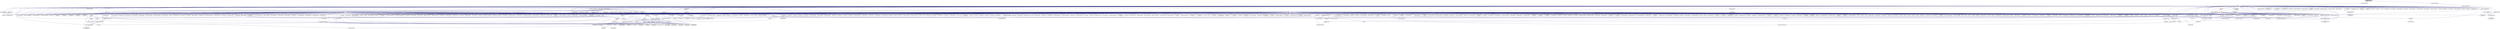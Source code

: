 digraph "migrate_component.hpp"
{
  edge [fontname="Helvetica",fontsize="10",labelfontname="Helvetica",labelfontsize="10"];
  node [fontname="Helvetica",fontsize="10",shape=record];
  Node390 [label="migrate_component.hpp",height=0.2,width=0.4,color="black", fillcolor="grey75", style="filled", fontcolor="black"];
  Node390 -> Node391 [dir="back",color="midnightblue",fontsize="10",style="solid",fontname="Helvetica"];
  Node391 [label="migrate_from_storage.hpp",height=0.2,width=0.4,color="black", fillcolor="white", style="filled",URL="$d3/d9f/server_2migrate__from__storage_8hpp.html"];
  Node391 -> Node392 [dir="back",color="midnightblue",fontsize="10",style="solid",fontname="Helvetica"];
  Node392 [label="migrate_from_storage.hpp",height=0.2,width=0.4,color="black", fillcolor="white", style="filled",URL="$db/d0f/migrate__from__storage_8hpp.html"];
  Node392 -> Node393 [dir="back",color="midnightblue",fontsize="10",style="solid",fontname="Helvetica"];
  Node393 [label="component_storage.hpp",height=0.2,width=0.4,color="black", fillcolor="white", style="filled",URL="$d4/dfe/include_2component__storage_8hpp.html"];
  Node393 -> Node394 [dir="back",color="midnightblue",fontsize="10",style="solid",fontname="Helvetica"];
  Node394 [label="migrate_component_to\l_storage.cpp",height=0.2,width=0.4,color="black", fillcolor="white", style="filled",URL="$dd/d02/migrate__component__to__storage_8cpp.html"];
  Node390 -> Node395 [dir="back",color="midnightblue",fontsize="10",style="solid",fontname="Helvetica"];
  Node395 [label="migrate_component.hpp",height=0.2,width=0.4,color="black", fillcolor="white", style="filled",URL="$d2/dd9/migrate__component_8hpp.html"];
  Node395 -> Node396 [dir="back",color="midnightblue",fontsize="10",style="solid",fontname="Helvetica"];
  Node396 [label="components.hpp",height=0.2,width=0.4,color="black", fillcolor="white", style="filled",URL="$d2/d8d/components_8hpp.html"];
  Node396 -> Node397 [dir="back",color="midnightblue",fontsize="10",style="solid",fontname="Helvetica"];
  Node397 [label="accumulator.hpp",height=0.2,width=0.4,color="black", fillcolor="white", style="filled",URL="$d4/d9d/server_2accumulator_8hpp.html"];
  Node397 -> Node398 [dir="back",color="midnightblue",fontsize="10",style="solid",fontname="Helvetica"];
  Node398 [label="accumulator.cpp",height=0.2,width=0.4,color="black", fillcolor="white", style="filled",URL="$d1/d81/accumulator_8cpp.html"];
  Node397 -> Node399 [dir="back",color="midnightblue",fontsize="10",style="solid",fontname="Helvetica"];
  Node399 [label="accumulator.hpp",height=0.2,width=0.4,color="black", fillcolor="white", style="filled",URL="$d8/d5e/accumulator_8hpp.html"];
  Node399 -> Node400 [dir="back",color="midnightblue",fontsize="10",style="solid",fontname="Helvetica"];
  Node400 [label="accumulator_client.cpp",height=0.2,width=0.4,color="black", fillcolor="white", style="filled",URL="$d7/dd0/accumulator__client_8cpp.html"];
  Node396 -> Node399 [dir="back",color="midnightblue",fontsize="10",style="solid",fontname="Helvetica"];
  Node396 -> Node401 [dir="back",color="midnightblue",fontsize="10",style="solid",fontname="Helvetica"];
  Node401 [label="template_accumulator.hpp",height=0.2,width=0.4,color="black", fillcolor="white", style="filled",URL="$d0/d3f/server_2template__accumulator_8hpp.html"];
  Node401 -> Node402 [dir="back",color="midnightblue",fontsize="10",style="solid",fontname="Helvetica"];
  Node402 [label="template_accumulator.hpp",height=0.2,width=0.4,color="black", fillcolor="white", style="filled",URL="$dd/da9/template__accumulator_8hpp.html"];
  Node402 -> Node403 [dir="back",color="midnightblue",fontsize="10",style="solid",fontname="Helvetica"];
  Node403 [label="template_accumulator\l_client.cpp",height=0.2,width=0.4,color="black", fillcolor="white", style="filled",URL="$df/d93/template__accumulator__client_8cpp.html"];
  Node396 -> Node404 [dir="back",color="midnightblue",fontsize="10",style="solid",fontname="Helvetica"];
  Node404 [label="template_function_accumulator.hpp",height=0.2,width=0.4,color="black", fillcolor="white", style="filled",URL="$d7/da6/server_2template__function__accumulator_8hpp.html"];
  Node404 -> Node405 [dir="back",color="midnightblue",fontsize="10",style="solid",fontname="Helvetica"];
  Node405 [label="template_function_accumulator.cpp",height=0.2,width=0.4,color="black", fillcolor="white", style="filled",URL="$d5/d02/template__function__accumulator_8cpp.html"];
  Node404 -> Node406 [dir="back",color="midnightblue",fontsize="10",style="solid",fontname="Helvetica"];
  Node406 [label="template_function_accumulator.hpp",height=0.2,width=0.4,color="black", fillcolor="white", style="filled",URL="$d3/de9/template__function__accumulator_8hpp.html"];
  Node406 -> Node407 [dir="back",color="midnightblue",fontsize="10",style="solid",fontname="Helvetica"];
  Node407 [label="template_function_accumulator\l_client.cpp",height=0.2,width=0.4,color="black", fillcolor="white", style="filled",URL="$d0/dc6/template__function__accumulator__client_8cpp.html"];
  Node396 -> Node402 [dir="back",color="midnightblue",fontsize="10",style="solid",fontname="Helvetica"];
  Node396 -> Node405 [dir="back",color="midnightblue",fontsize="10",style="solid",fontname="Helvetica"];
  Node396 -> Node406 [dir="back",color="midnightblue",fontsize="10",style="solid",fontname="Helvetica"];
  Node396 -> Node408 [dir="back",color="midnightblue",fontsize="10",style="solid",fontname="Helvetica"];
  Node408 [label="allgather_module.cpp",height=0.2,width=0.4,color="black", fillcolor="white", style="filled",URL="$df/de4/allgather__module_8cpp.html"];
  Node396 -> Node409 [dir="back",color="midnightblue",fontsize="10",style="solid",fontname="Helvetica"];
  Node409 [label="allgather.hpp",height=0.2,width=0.4,color="black", fillcolor="white", style="filled",URL="$d4/d4a/allgather_8hpp.html"];
  Node409 -> Node408 [dir="back",color="midnightblue",fontsize="10",style="solid",fontname="Helvetica"];
  Node409 -> Node410 [dir="back",color="midnightblue",fontsize="10",style="solid",fontname="Helvetica"];
  Node410 [label="allgather.cpp",height=0.2,width=0.4,color="black", fillcolor="white", style="filled",URL="$d7/d06/allgather_8cpp.html"];
  Node409 -> Node411 [dir="back",color="midnightblue",fontsize="10",style="solid",fontname="Helvetica"];
  Node411 [label="ag_client.cpp",height=0.2,width=0.4,color="black", fillcolor="white", style="filled",URL="$d4/d5d/ag__client_8cpp.html"];
  Node396 -> Node412 [dir="back",color="midnightblue",fontsize="10",style="solid",fontname="Helvetica"];
  Node412 [label="allgather_and_gate.hpp",height=0.2,width=0.4,color="black", fillcolor="white", style="filled",URL="$d9/dbb/allgather__and__gate_8hpp.html"];
  Node412 -> Node408 [dir="back",color="midnightblue",fontsize="10",style="solid",fontname="Helvetica"];
  Node412 -> Node413 [dir="back",color="midnightblue",fontsize="10",style="solid",fontname="Helvetica"];
  Node413 [label="allgather_and_gate.cpp",height=0.2,width=0.4,color="black", fillcolor="white", style="filled",URL="$d1/d56/allgather__and__gate_8cpp.html"];
  Node412 -> Node411 [dir="back",color="midnightblue",fontsize="10",style="solid",fontname="Helvetica"];
  Node396 -> Node414 [dir="back",color="midnightblue",fontsize="10",style="solid",fontname="Helvetica"];
  Node414 [label="cancelable_action.cpp",height=0.2,width=0.4,color="black", fillcolor="white", style="filled",URL="$d5/d0c/cancelable__action_8cpp.html"];
  Node396 -> Node415 [dir="back",color="midnightblue",fontsize="10",style="solid",fontname="Helvetica"];
  Node415 [label="cancelable_action.hpp",height=0.2,width=0.4,color="black", fillcolor="white", style="filled",URL="$d5/d4d/server_2cancelable__action_8hpp.html"];
  Node415 -> Node414 [dir="back",color="midnightblue",fontsize="10",style="solid",fontname="Helvetica"];
  Node415 -> Node416 [dir="back",color="midnightblue",fontsize="10",style="solid",fontname="Helvetica"];
  Node416 [label="cancelable_action.hpp",height=0.2,width=0.4,color="black", fillcolor="white", style="filled",URL="$d0/da3/stubs_2cancelable__action_8hpp.html"];
  Node416 -> Node417 [dir="back",color="midnightblue",fontsize="10",style="solid",fontname="Helvetica"];
  Node417 [label="cancelable_action.hpp",height=0.2,width=0.4,color="black", fillcolor="white", style="filled",URL="$d6/d28/cancelable__action_8hpp.html"];
  Node417 -> Node418 [dir="back",color="midnightblue",fontsize="10",style="solid",fontname="Helvetica"];
  Node418 [label="cancelable_action_client.cpp",height=0.2,width=0.4,color="black", fillcolor="white", style="filled",URL="$d1/db8/cancelable__action__client_8cpp.html"];
  Node396 -> Node417 [dir="back",color="midnightblue",fontsize="10",style="solid",fontname="Helvetica"];
  Node396 -> Node419 [dir="back",color="midnightblue",fontsize="10",style="solid",fontname="Helvetica"];
  Node419 [label="hello_world_component.hpp",height=0.2,width=0.4,color="black", fillcolor="white", style="filled",URL="$df/df0/hello__world__component_8hpp.html"];
  Node419 -> Node420 [dir="back",color="midnightblue",fontsize="10",style="solid",fontname="Helvetica"];
  Node420 [label="hello_world_client.cpp",height=0.2,width=0.4,color="black", fillcolor="white", style="filled",URL="$d5/da6/hello__world__client_8cpp.html"];
  Node419 -> Node421 [dir="back",color="midnightblue",fontsize="10",style="solid",fontname="Helvetica"];
  Node421 [label="hello_world_component.cpp",height=0.2,width=0.4,color="black", fillcolor="white", style="filled",URL="$d8/daa/hello__world__component_8cpp.html"];
  Node396 -> Node422 [dir="back",color="midnightblue",fontsize="10",style="solid",fontname="Helvetica"];
  Node422 [label="row.hpp",height=0.2,width=0.4,color="black", fillcolor="white", style="filled",URL="$de/d74/server_2row_8hpp.html"];
  Node422 -> Node423 [dir="back",color="midnightblue",fontsize="10",style="solid",fontname="Helvetica"];
  Node423 [label="row.hpp",height=0.2,width=0.4,color="black", fillcolor="white", style="filled",URL="$dc/d69/row_8hpp.html"];
  Node423 -> Node424 [dir="back",color="midnightblue",fontsize="10",style="solid",fontname="Helvetica"];
  Node424 [label="grid.hpp",height=0.2,width=0.4,color="black", fillcolor="white", style="filled",URL="$dc/d8a/grid_8hpp.html"];
  Node424 -> Node425 [dir="back",color="midnightblue",fontsize="10",style="solid",fontname="Helvetica"];
  Node425 [label="jacobi.cpp",height=0.2,width=0.4,color="black", fillcolor="white", style="filled",URL="$d2/d27/jacobi_8cpp.html"];
  Node424 -> Node426 [dir="back",color="midnightblue",fontsize="10",style="solid",fontname="Helvetica"];
  Node426 [label="solver.hpp",height=0.2,width=0.4,color="black", fillcolor="white", style="filled",URL="$db/d9a/server_2solver_8hpp.html"];
  Node426 -> Node427 [dir="back",color="midnightblue",fontsize="10",style="solid",fontname="Helvetica"];
  Node427 [label="solver.hpp",height=0.2,width=0.4,color="black", fillcolor="white", style="filled",URL="$d2/d1c/solver_8hpp.html"];
  Node427 -> Node425 [dir="back",color="midnightblue",fontsize="10",style="solid",fontname="Helvetica"];
  Node426 -> Node428 [dir="back",color="midnightblue",fontsize="10",style="solid",fontname="Helvetica"];
  Node428 [label="solver.cpp",height=0.2,width=0.4,color="black", fillcolor="white", style="filled",URL="$d6/d94/solver_8cpp.html"];
  Node424 -> Node427 [dir="back",color="midnightblue",fontsize="10",style="solid",fontname="Helvetica"];
  Node424 -> Node429 [dir="back",color="midnightblue",fontsize="10",style="solid",fontname="Helvetica"];
  Node429 [label="grid.cpp",height=0.2,width=0.4,color="black", fillcolor="white", style="filled",URL="$d6/d1b/jacobi__component_2grid_8cpp.html"];
  Node423 -> Node430 [dir="back",color="midnightblue",fontsize="10",style="solid",fontname="Helvetica"];
  Node430 [label="stencil_iterator.hpp",height=0.2,width=0.4,color="black", fillcolor="white", style="filled",URL="$dc/d5c/server_2stencil__iterator_8hpp.html"];
  Node430 -> Node426 [dir="back",color="midnightblue",fontsize="10",style="solid",fontname="Helvetica"];
  Node430 -> Node431 [dir="back",color="midnightblue",fontsize="10",style="solid",fontname="Helvetica"];
  Node431 [label="stencil_iterator.cpp",height=0.2,width=0.4,color="black", fillcolor="white", style="filled",URL="$d6/de1/server_2stencil__iterator_8cpp.html"];
  Node430 -> Node432 [dir="back",color="midnightblue",fontsize="10",style="solid",fontname="Helvetica"];
  Node432 [label="stencil_iterator.cpp",height=0.2,width=0.4,color="black", fillcolor="white", style="filled",URL="$d7/d71/stencil__iterator_8cpp.html"];
  Node423 -> Node429 [dir="back",color="midnightblue",fontsize="10",style="solid",fontname="Helvetica"];
  Node422 -> Node433 [dir="back",color="midnightblue",fontsize="10",style="solid",fontname="Helvetica"];
  Node433 [label="row.cpp",height=0.2,width=0.4,color="black", fillcolor="white", style="filled",URL="$d3/d86/server_2row_8cpp.html"];
  Node396 -> Node430 [dir="back",color="midnightblue",fontsize="10",style="solid",fontname="Helvetica"];
  Node396 -> Node426 [dir="back",color="midnightblue",fontsize="10",style="solid",fontname="Helvetica"];
  Node396 -> Node434 [dir="back",color="midnightblue",fontsize="10",style="solid",fontname="Helvetica"];
  Node434 [label="jacobi_component.cpp",height=0.2,width=0.4,color="black", fillcolor="white", style="filled",URL="$d1/d25/jacobi__component_8cpp.html"];
  Node396 -> Node435 [dir="back",color="midnightblue",fontsize="10",style="solid",fontname="Helvetica"];
  Node435 [label="nqueen.hpp",height=0.2,width=0.4,color="black", fillcolor="white", style="filled",URL="$de/d58/server_2nqueen_8hpp.html"];
  Node435 -> Node436 [dir="back",color="midnightblue",fontsize="10",style="solid",fontname="Helvetica"];
  Node436 [label="nqueen.cpp",height=0.2,width=0.4,color="black", fillcolor="white", style="filled",URL="$db/dca/nqueen_8cpp.html"];
  Node435 -> Node437 [dir="back",color="midnightblue",fontsize="10",style="solid",fontname="Helvetica"];
  Node437 [label="nqueen.hpp",height=0.2,width=0.4,color="black", fillcolor="white", style="filled",URL="$da/dfd/stubs_2nqueen_8hpp.html"];
  Node437 -> Node438 [dir="back",color="midnightblue",fontsize="10",style="solid",fontname="Helvetica"];
  Node438 [label="nqueen.hpp",height=0.2,width=0.4,color="black", fillcolor="white", style="filled",URL="$d0/d07/nqueen_8hpp.html"];
  Node438 -> Node439 [dir="back",color="midnightblue",fontsize="10",style="solid",fontname="Helvetica"];
  Node439 [label="nqueen_client.cpp",height=0.2,width=0.4,color="black", fillcolor="white", style="filled",URL="$d3/d5e/nqueen__client_8cpp.html"];
  Node396 -> Node440 [dir="back",color="midnightblue",fontsize="10",style="solid",fontname="Helvetica"];
  Node440 [label="sine.cpp",height=0.2,width=0.4,color="black", fillcolor="white", style="filled",URL="$d3/d0d/server_2sine_8cpp.html"];
  Node396 -> Node441 [dir="back",color="midnightblue",fontsize="10",style="solid",fontname="Helvetica"];
  Node441 [label="component_ctors.cpp",height=0.2,width=0.4,color="black", fillcolor="white", style="filled",URL="$d3/d2a/component__ctors_8cpp.html"];
  Node396 -> Node442 [dir="back",color="midnightblue",fontsize="10",style="solid",fontname="Helvetica"];
  Node442 [label="component_in_executable.cpp",height=0.2,width=0.4,color="black", fillcolor="white", style="filled",URL="$d8/d4b/component__in__executable_8cpp.html"];
  Node396 -> Node443 [dir="back",color="midnightblue",fontsize="10",style="solid",fontname="Helvetica"];
  Node443 [label="component_inheritance.cpp",height=0.2,width=0.4,color="black", fillcolor="white", style="filled",URL="$d8/d55/component__inheritance_8cpp.html"];
  Node396 -> Node444 [dir="back",color="midnightblue",fontsize="10",style="solid",fontname="Helvetica"];
  Node444 [label="component_with_executor.cpp",height=0.2,width=0.4,color="black", fillcolor="white", style="filled",URL="$d4/d20/component__with__executor_8cpp.html"];
  Node396 -> Node445 [dir="back",color="midnightblue",fontsize="10",style="solid",fontname="Helvetica"];
  Node445 [label="factorial.cpp",height=0.2,width=0.4,color="black", fillcolor="white", style="filled",URL="$d9/d00/factorial_8cpp.html"];
  Node396 -> Node446 [dir="back",color="midnightblue",fontsize="10",style="solid",fontname="Helvetica"];
  Node446 [label="hello_world.cpp",height=0.2,width=0.4,color="black", fillcolor="white", style="filled",URL="$d0/d67/hello__world_8cpp.html"];
  Node396 -> Node447 [dir="back",color="midnightblue",fontsize="10",style="solid",fontname="Helvetica"];
  Node447 [label="latch_local.cpp",height=0.2,width=0.4,color="black", fillcolor="white", style="filled",URL="$dd/dd3/latch__local_8cpp.html"];
  Node396 -> Node448 [dir="back",color="midnightblue",fontsize="10",style="solid",fontname="Helvetica"];
  Node448 [label="latch_remote.cpp",height=0.2,width=0.4,color="black", fillcolor="white", style="filled",URL="$df/d59/latch__remote_8cpp.html"];
  Node396 -> Node449 [dir="back",color="midnightblue",fontsize="10",style="solid",fontname="Helvetica"];
  Node449 [label="pingpong.cpp",height=0.2,width=0.4,color="black", fillcolor="white", style="filled",URL="$dd/d4d/pingpong_8cpp.html"];
  Node396 -> Node450 [dir="back",color="midnightblue",fontsize="10",style="solid",fontname="Helvetica"];
  Node450 [label="random_mem_access.hpp",height=0.2,width=0.4,color="black", fillcolor="white", style="filled",URL="$d0/d19/server_2random__mem__access_8hpp.html"];
  Node450 -> Node451 [dir="back",color="midnightblue",fontsize="10",style="solid",fontname="Helvetica"];
  Node451 [label="random_mem_access.cpp",height=0.2,width=0.4,color="black", fillcolor="white", style="filled",URL="$d1/d51/random__mem__access_8cpp.html"];
  Node450 -> Node452 [dir="back",color="midnightblue",fontsize="10",style="solid",fontname="Helvetica"];
  Node452 [label="random_mem_access.hpp",height=0.2,width=0.4,color="black", fillcolor="white", style="filled",URL="$d3/d32/stubs_2random__mem__access_8hpp.html"];
  Node452 -> Node453 [dir="back",color="midnightblue",fontsize="10",style="solid",fontname="Helvetica"];
  Node453 [label="random_mem_access.hpp",height=0.2,width=0.4,color="black", fillcolor="white", style="filled",URL="$db/de8/random__mem__access_8hpp.html"];
  Node453 -> Node454 [dir="back",color="midnightblue",fontsize="10",style="solid",fontname="Helvetica"];
  Node454 [label="random_mem_access_client.cpp",height=0.2,width=0.4,color="black", fillcolor="white", style="filled",URL="$df/d1b/random__mem__access__client_8cpp.html"];
  Node396 -> Node455 [dir="back",color="midnightblue",fontsize="10",style="solid",fontname="Helvetica"];
  Node455 [label="sheneos_compare.cpp",height=0.2,width=0.4,color="black", fillcolor="white", style="filled",URL="$dc/d11/sheneos__compare_8cpp.html"];
  Node396 -> Node456 [dir="back",color="midnightblue",fontsize="10",style="solid",fontname="Helvetica"];
  Node456 [label="throttle.hpp",height=0.2,width=0.4,color="black", fillcolor="white", style="filled",URL="$db/dc9/server_2throttle_8hpp.html"];
  Node456 -> Node457 [dir="back",color="midnightblue",fontsize="10",style="solid",fontname="Helvetica"];
  Node457 [label="throttle.cpp",height=0.2,width=0.4,color="black", fillcolor="white", style="filled",URL="$de/d56/server_2throttle_8cpp.html"];
  Node456 -> Node458 [dir="back",color="midnightblue",fontsize="10",style="solid",fontname="Helvetica"];
  Node458 [label="throttle.hpp",height=0.2,width=0.4,color="black", fillcolor="white", style="filled",URL="$d5/dec/stubs_2throttle_8hpp.html"];
  Node458 -> Node459 [dir="back",color="midnightblue",fontsize="10",style="solid",fontname="Helvetica"];
  Node459 [label="throttle.hpp",height=0.2,width=0.4,color="black", fillcolor="white", style="filled",URL="$d2/d2e/throttle_8hpp.html"];
  Node459 -> Node460 [dir="back",color="midnightblue",fontsize="10",style="solid",fontname="Helvetica"];
  Node460 [label="throttle.cpp",height=0.2,width=0.4,color="black", fillcolor="white", style="filled",URL="$db/d02/throttle_8cpp.html"];
  Node459 -> Node461 [dir="back",color="midnightblue",fontsize="10",style="solid",fontname="Helvetica"];
  Node461 [label="throttle_client.cpp",height=0.2,width=0.4,color="black", fillcolor="white", style="filled",URL="$d0/db7/throttle__client_8cpp.html"];
  Node396 -> Node461 [dir="back",color="midnightblue",fontsize="10",style="solid",fontname="Helvetica"];
  Node396 -> Node462 [dir="back",color="midnightblue",fontsize="10",style="solid",fontname="Helvetica"];
  Node462 [label="simple_central_tuplespace.hpp",height=0.2,width=0.4,color="black", fillcolor="white", style="filled",URL="$db/d69/server_2simple__central__tuplespace_8hpp.html"];
  Node462 -> Node463 [dir="back",color="midnightblue",fontsize="10",style="solid",fontname="Helvetica"];
  Node463 [label="simple_central_tuplespace.cpp",height=0.2,width=0.4,color="black", fillcolor="white", style="filled",URL="$d3/dec/simple__central__tuplespace_8cpp.html"];
  Node462 -> Node464 [dir="back",color="midnightblue",fontsize="10",style="solid",fontname="Helvetica"];
  Node464 [label="simple_central_tuplespace.hpp",height=0.2,width=0.4,color="black", fillcolor="white", style="filled",URL="$d0/d4b/stubs_2simple__central__tuplespace_8hpp.html"];
  Node464 -> Node465 [dir="back",color="midnightblue",fontsize="10",style="solid",fontname="Helvetica"];
  Node465 [label="simple_central_tuplespace.hpp",height=0.2,width=0.4,color="black", fillcolor="white", style="filled",URL="$d5/ddd/simple__central__tuplespace_8hpp.html"];
  Node465 -> Node466 [dir="back",color="midnightblue",fontsize="10",style="solid",fontname="Helvetica"];
  Node466 [label="simple_central_tuplespace\l_client.cpp",height=0.2,width=0.4,color="black", fillcolor="white", style="filled",URL="$d1/d7b/simple__central__tuplespace__client_8cpp.html"];
  Node396 -> Node467 [dir="back",color="midnightblue",fontsize="10",style="solid",fontname="Helvetica"];
  Node467 [label="tuples_warehouse.hpp",height=0.2,width=0.4,color="black", fillcolor="white", style="filled",URL="$da/de6/tuples__warehouse_8hpp.html"];
  Node467 -> Node462 [dir="back",color="midnightblue",fontsize="10",style="solid",fontname="Helvetica"];
  Node396 -> Node465 [dir="back",color="midnightblue",fontsize="10",style="solid",fontname="Helvetica"];
  Node396 -> Node468 [dir="back",color="midnightblue",fontsize="10",style="solid",fontname="Helvetica"];
  Node468 [label="iostreams.hpp",height=0.2,width=0.4,color="black", fillcolor="white", style="filled",URL="$de/d22/iostreams_8hpp.html"];
  Node468 -> Node410 [dir="back",color="midnightblue",fontsize="10",style="solid",fontname="Helvetica"];
  Node468 -> Node413 [dir="back",color="midnightblue",fontsize="10",style="solid",fontname="Helvetica"];
  Node468 -> Node469 [dir="back",color="midnightblue",fontsize="10",style="solid",fontname="Helvetica"];
  Node469 [label="async_io_action.cpp",height=0.2,width=0.4,color="black", fillcolor="white", style="filled",URL="$d3/df5/async__io__action_8cpp.html"];
  Node468 -> Node470 [dir="back",color="midnightblue",fontsize="10",style="solid",fontname="Helvetica"];
  Node470 [label="async_io_external.cpp",height=0.2,width=0.4,color="black", fillcolor="white", style="filled",URL="$da/d9a/async__io__external_8cpp.html"];
  Node468 -> Node471 [dir="back",color="midnightblue",fontsize="10",style="solid",fontname="Helvetica"];
  Node471 [label="async_io_low_level.cpp",height=0.2,width=0.4,color="black", fillcolor="white", style="filled",URL="$dc/d10/async__io__low__level_8cpp.html"];
  Node468 -> Node472 [dir="back",color="midnightblue",fontsize="10",style="solid",fontname="Helvetica"];
  Node472 [label="async_io_simple.cpp",height=0.2,width=0.4,color="black", fillcolor="white", style="filled",URL="$da/db7/async__io__simple_8cpp.html"];
  Node468 -> Node473 [dir="back",color="midnightblue",fontsize="10",style="solid",fontname="Helvetica"];
  Node473 [label="os_thread_num.cpp",height=0.2,width=0.4,color="black", fillcolor="white", style="filled",URL="$d2/dfb/os__thread__num_8cpp.html"];
  Node468 -> Node474 [dir="back",color="midnightblue",fontsize="10",style="solid",fontname="Helvetica"];
  Node474 [label="rnd_future_reduce.cpp",height=0.2,width=0.4,color="black", fillcolor="white", style="filled",URL="$d1/db5/rnd__future__reduce_8cpp.html"];
  Node468 -> Node475 [dir="back",color="midnightblue",fontsize="10",style="solid",fontname="Helvetica"];
  Node475 [label="heartbeat_console.cpp",height=0.2,width=0.4,color="black", fillcolor="white", style="filled",URL="$da/de8/heartbeat__console_8cpp.html"];
  Node468 -> Node421 [dir="back",color="midnightblue",fontsize="10",style="solid",fontname="Helvetica"];
  Node468 -> Node425 [dir="back",color="midnightblue",fontsize="10",style="solid",fontname="Helvetica"];
  Node468 -> Node430 [dir="back",color="midnightblue",fontsize="10",style="solid",fontname="Helvetica"];
  Node468 -> Node429 [dir="back",color="midnightblue",fontsize="10",style="solid",fontname="Helvetica"];
  Node468 -> Node476 [dir="back",color="midnightblue",fontsize="10",style="solid",fontname="Helvetica"];
  Node476 [label="access_counter_set.cpp",height=0.2,width=0.4,color="black", fillcolor="white", style="filled",URL="$dc/d52/access__counter__set_8cpp.html"];
  Node468 -> Node477 [dir="back",color="midnightblue",fontsize="10",style="solid",fontname="Helvetica"];
  Node477 [label="1d_wave_equation.cpp",height=0.2,width=0.4,color="black", fillcolor="white", style="filled",URL="$da/dab/1d__wave__equation_8cpp.html"];
  Node468 -> Node478 [dir="back",color="midnightblue",fontsize="10",style="solid",fontname="Helvetica"];
  Node478 [label="allow_unknown_options.cpp",height=0.2,width=0.4,color="black", fillcolor="white", style="filled",URL="$d9/dc9/allow__unknown__options_8cpp.html"];
  Node468 -> Node479 [dir="back",color="midnightblue",fontsize="10",style="solid",fontname="Helvetica"];
  Node479 [label="command_line_handling.cpp",height=0.2,width=0.4,color="black", fillcolor="white", style="filled",URL="$d4/d05/examples_2quickstart_2command__line__handling_8cpp.html"];
  Node468 -> Node441 [dir="back",color="midnightblue",fontsize="10",style="solid",fontname="Helvetica"];
  Node468 -> Node442 [dir="back",color="midnightblue",fontsize="10",style="solid",fontname="Helvetica"];
  Node468 -> Node443 [dir="back",color="midnightblue",fontsize="10",style="solid",fontname="Helvetica"];
  Node468 -> Node444 [dir="back",color="midnightblue",fontsize="10",style="solid",fontname="Helvetica"];
  Node468 -> Node480 [dir="back",color="midnightblue",fontsize="10",style="solid",fontname="Helvetica"];
  Node480 [label="customize_async.cpp",height=0.2,width=0.4,color="black", fillcolor="white", style="filled",URL="$d0/d82/customize__async_8cpp.html"];
  Node468 -> Node481 [dir="back",color="midnightblue",fontsize="10",style="solid",fontname="Helvetica"];
  Node481 [label="enumerate_threads.cpp",height=0.2,width=0.4,color="black", fillcolor="white", style="filled",URL="$d3/dd4/enumerate__threads_8cpp.html"];
  Node468 -> Node482 [dir="back",color="midnightblue",fontsize="10",style="solid",fontname="Helvetica"];
  Node482 [label="error_handling.cpp",height=0.2,width=0.4,color="black", fillcolor="white", style="filled",URL="$d9/d96/error__handling_8cpp.html"];
  Node468 -> Node483 [dir="back",color="midnightblue",fontsize="10",style="solid",fontname="Helvetica"];
  Node483 [label="event_synchronization.cpp",height=0.2,width=0.4,color="black", fillcolor="white", style="filled",URL="$d0/d35/event__synchronization_8cpp.html"];
  Node468 -> Node484 [dir="back",color="midnightblue",fontsize="10",style="solid",fontname="Helvetica"];
  Node484 [label="fractals.cpp",height=0.2,width=0.4,color="black", fillcolor="white", style="filled",URL="$d8/d58/fractals_8cpp.html"];
  Node468 -> Node485 [dir="back",color="midnightblue",fontsize="10",style="solid",fontname="Helvetica"];
  Node485 [label="fractals_executor.cpp",height=0.2,width=0.4,color="black", fillcolor="white", style="filled",URL="$d9/da9/fractals__executor_8cpp.html"];
  Node468 -> Node446 [dir="back",color="midnightblue",fontsize="10",style="solid",fontname="Helvetica"];
  Node468 -> Node486 [dir="back",color="midnightblue",fontsize="10",style="solid",fontname="Helvetica"];
  Node486 [label="interval_timer.cpp",height=0.2,width=0.4,color="black", fillcolor="white", style="filled",URL="$de/df1/examples_2quickstart_2interval__timer_8cpp.html"];
  Node468 -> Node487 [dir="back",color="midnightblue",fontsize="10",style="solid",fontname="Helvetica"];
  Node487 [label="local_channel.cpp",height=0.2,width=0.4,color="black", fillcolor="white", style="filled",URL="$d0/d3e/local__channel_8cpp.html"];
  Node468 -> Node449 [dir="back",color="midnightblue",fontsize="10",style="solid",fontname="Helvetica"];
  Node468 -> Node488 [dir="back",color="midnightblue",fontsize="10",style="solid",fontname="Helvetica"];
  Node488 [label="shared_mutex.cpp",height=0.2,width=0.4,color="black", fillcolor="white", style="filled",URL="$da/d0b/shared__mutex_8cpp.html"];
  Node468 -> Node489 [dir="back",color="midnightblue",fontsize="10",style="solid",fontname="Helvetica"];
  Node489 [label="sierpinski.cpp",height=0.2,width=0.4,color="black", fillcolor="white", style="filled",URL="$d3/d7e/sierpinski_8cpp.html"];
  Node468 -> Node490 [dir="back",color="midnightblue",fontsize="10",style="solid",fontname="Helvetica"];
  Node490 [label="simple_future_continuation.cpp",height=0.2,width=0.4,color="black", fillcolor="white", style="filled",URL="$d8/d3c/simple__future__continuation_8cpp.html"];
  Node468 -> Node491 [dir="back",color="midnightblue",fontsize="10",style="solid",fontname="Helvetica"];
  Node491 [label="simplest_hello_world.cpp",height=0.2,width=0.4,color="black", fillcolor="white", style="filled",URL="$d7/ddc/simplest__hello__world_8cpp.html"];
  Node468 -> Node492 [dir="back",color="midnightblue",fontsize="10",style="solid",fontname="Helvetica"];
  Node492 [label="sort_by_key_demo.cpp",height=0.2,width=0.4,color="black", fillcolor="white", style="filled",URL="$da/d20/sort__by__key__demo_8cpp.html"];
  Node468 -> Node493 [dir="back",color="midnightblue",fontsize="10",style="solid",fontname="Helvetica"];
  Node493 [label="timed_futures.cpp",height=0.2,width=0.4,color="black", fillcolor="white", style="filled",URL="$d6/d8d/timed__futures_8cpp.html"];
  Node468 -> Node494 [dir="back",color="midnightblue",fontsize="10",style="solid",fontname="Helvetica"];
  Node494 [label="vector_counting_dotproduct.cpp",height=0.2,width=0.4,color="black", fillcolor="white", style="filled",URL="$df/de9/vector__counting__dotproduct_8cpp.html"];
  Node468 -> Node495 [dir="back",color="midnightblue",fontsize="10",style="solid",fontname="Helvetica"];
  Node495 [label="vector_zip_dotproduct.cpp",height=0.2,width=0.4,color="black", fillcolor="white", style="filled",URL="$dc/d18/vector__zip__dotproduct_8cpp.html"];
  Node468 -> Node496 [dir="back",color="midnightblue",fontsize="10",style="solid",fontname="Helvetica"];
  Node496 [label="oversubscribing_resource\l_partitioner.cpp",height=0.2,width=0.4,color="black", fillcolor="white", style="filled",URL="$dd/dee/oversubscribing__resource__partitioner_8cpp.html"];
  Node468 -> Node497 [dir="back",color="midnightblue",fontsize="10",style="solid",fontname="Helvetica"];
  Node497 [label="simple_resource_partitioner.cpp",height=0.2,width=0.4,color="black", fillcolor="white", style="filled",URL="$d5/df9/simple__resource__partitioner_8cpp.html"];
  Node468 -> Node498 [dir="back",color="midnightblue",fontsize="10",style="solid",fontname="Helvetica"];
  Node498 [label="thread_aware_timer.cpp",height=0.2,width=0.4,color="black", fillcolor="white", style="filled",URL="$df/d11/examples_2thread__aware__timer_2thread__aware__timer_8cpp.html"];
  Node468 -> Node466 [dir="back",color="midnightblue",fontsize="10",style="solid",fontname="Helvetica"];
  Node468 -> Node499 [dir="back",color="midnightblue",fontsize="10",style="solid",fontname="Helvetica"];
  Node499 [label="foreach_scaling.cpp",height=0.2,width=0.4,color="black", fillcolor="white", style="filled",URL="$d4/d94/foreach__scaling_8cpp.html"];
  Node468 -> Node500 [dir="back",color="midnightblue",fontsize="10",style="solid",fontname="Helvetica"];
  Node500 [label="future_overhead.cpp",height=0.2,width=0.4,color="black", fillcolor="white", style="filled",URL="$d3/d79/future__overhead_8cpp.html"];
  Node468 -> Node501 [dir="back",color="midnightblue",fontsize="10",style="solid",fontname="Helvetica"];
  Node501 [label="hpx_heterogeneous_timed\l_task_spawn.cpp",height=0.2,width=0.4,color="black", fillcolor="white", style="filled",URL="$dd/d27/hpx__heterogeneous__timed__task__spawn_8cpp.html"];
  Node468 -> Node502 [dir="back",color="midnightblue",fontsize="10",style="solid",fontname="Helvetica"];
  Node502 [label="hpx_homogeneous_timed\l_task_spawn_executors.cpp",height=0.2,width=0.4,color="black", fillcolor="white", style="filled",URL="$d1/d3b/hpx__homogeneous__timed__task__spawn__executors_8cpp.html"];
  Node468 -> Node503 [dir="back",color="midnightblue",fontsize="10",style="solid",fontname="Helvetica"];
  Node503 [label="parent_vs_child_stealing.cpp",height=0.2,width=0.4,color="black", fillcolor="white", style="filled",URL="$d2/d07/parent__vs__child__stealing_8cpp.html"];
  Node468 -> Node504 [dir="back",color="midnightblue",fontsize="10",style="solid",fontname="Helvetica"];
  Node504 [label="partitioned_vector\l_foreach.cpp",height=0.2,width=0.4,color="black", fillcolor="white", style="filled",URL="$df/d5f/partitioned__vector__foreach_8cpp.html"];
  Node468 -> Node505 [dir="back",color="midnightblue",fontsize="10",style="solid",fontname="Helvetica"];
  Node505 [label="serialization_overhead.cpp",height=0.2,width=0.4,color="black", fillcolor="white", style="filled",URL="$d3/df8/serialization__overhead_8cpp.html"];
  Node468 -> Node506 [dir="back",color="midnightblue",fontsize="10",style="solid",fontname="Helvetica"];
  Node506 [label="sizeof.cpp",height=0.2,width=0.4,color="black", fillcolor="white", style="filled",URL="$d3/d0f/sizeof_8cpp.html"];
  Node468 -> Node507 [dir="back",color="midnightblue",fontsize="10",style="solid",fontname="Helvetica"];
  Node507 [label="skynet.cpp",height=0.2,width=0.4,color="black", fillcolor="white", style="filled",URL="$d0/dc3/skynet_8cpp.html"];
  Node468 -> Node508 [dir="back",color="midnightblue",fontsize="10",style="solid",fontname="Helvetica"];
  Node508 [label="spinlock_overhead1.cpp",height=0.2,width=0.4,color="black", fillcolor="white", style="filled",URL="$d0/d32/spinlock__overhead1_8cpp.html"];
  Node468 -> Node509 [dir="back",color="midnightblue",fontsize="10",style="solid",fontname="Helvetica"];
  Node509 [label="spinlock_overhead2.cpp",height=0.2,width=0.4,color="black", fillcolor="white", style="filled",URL="$de/d55/spinlock__overhead2_8cpp.html"];
  Node468 -> Node510 [dir="back",color="midnightblue",fontsize="10",style="solid",fontname="Helvetica"];
  Node510 [label="stencil3_iterators.cpp",height=0.2,width=0.4,color="black", fillcolor="white", style="filled",URL="$db/d9e/stencil3__iterators_8cpp.html"];
  Node468 -> Node511 [dir="back",color="midnightblue",fontsize="10",style="solid",fontname="Helvetica"];
  Node511 [label="stream.cpp",height=0.2,width=0.4,color="black", fillcolor="white", style="filled",URL="$da/d5f/stream_8cpp.html"];
  Node468 -> Node512 [dir="back",color="midnightblue",fontsize="10",style="solid",fontname="Helvetica"];
  Node512 [label="transform_reduce_binary\l_scaling.cpp",height=0.2,width=0.4,color="black", fillcolor="white", style="filled",URL="$d1/dae/transform__reduce__binary__scaling_8cpp.html"];
  Node468 -> Node513 [dir="back",color="midnightblue",fontsize="10",style="solid",fontname="Helvetica"];
  Node513 [label="transform_reduce_scaling.cpp",height=0.2,width=0.4,color="black", fillcolor="white", style="filled",URL="$db/d2a/transform__reduce__scaling_8cpp.html"];
  Node468 -> Node514 [dir="back",color="midnightblue",fontsize="10",style="solid",fontname="Helvetica"];
  Node514 [label="wait_all_timings.cpp",height=0.2,width=0.4,color="black", fillcolor="white", style="filled",URL="$d5/da1/wait__all__timings_8cpp.html"];
  Node468 -> Node515 [dir="back",color="midnightblue",fontsize="10",style="solid",fontname="Helvetica"];
  Node515 [label="minmax_element_performance.cpp",height=0.2,width=0.4,color="black", fillcolor="white", style="filled",URL="$d9/d93/minmax__element__performance_8cpp.html"];
  Node468 -> Node516 [dir="back",color="midnightblue",fontsize="10",style="solid",fontname="Helvetica"];
  Node516 [label="osu_bcast.cpp",height=0.2,width=0.4,color="black", fillcolor="white", style="filled",URL="$d3/dca/osu__bcast_8cpp.html"];
  Node468 -> Node517 [dir="back",color="midnightblue",fontsize="10",style="solid",fontname="Helvetica"];
  Node517 [label="osu_bibw.cpp",height=0.2,width=0.4,color="black", fillcolor="white", style="filled",URL="$d2/d04/osu__bibw_8cpp.html"];
  Node468 -> Node518 [dir="back",color="midnightblue",fontsize="10",style="solid",fontname="Helvetica"];
  Node518 [label="osu_bw.cpp",height=0.2,width=0.4,color="black", fillcolor="white", style="filled",URL="$d4/d20/osu__bw_8cpp.html"];
  Node468 -> Node519 [dir="back",color="midnightblue",fontsize="10",style="solid",fontname="Helvetica"];
  Node519 [label="osu_latency.cpp",height=0.2,width=0.4,color="black", fillcolor="white", style="filled",URL="$df/d58/osu__latency_8cpp.html"];
  Node468 -> Node520 [dir="back",color="midnightblue",fontsize="10",style="solid",fontname="Helvetica"];
  Node520 [label="osu_multi_lat.cpp",height=0.2,width=0.4,color="black", fillcolor="white", style="filled",URL="$d7/d91/osu__multi__lat_8cpp.html"];
  Node468 -> Node521 [dir="back",color="midnightblue",fontsize="10",style="solid",fontname="Helvetica"];
  Node521 [label="osu_scatter.cpp",height=0.2,width=0.4,color="black", fillcolor="white", style="filled",URL="$d4/d4c/osu__scatter_8cpp.html"];
  Node468 -> Node522 [dir="back",color="midnightblue",fontsize="10",style="solid",fontname="Helvetica"];
  Node522 [label="pingpong_performance.cpp",height=0.2,width=0.4,color="black", fillcolor="white", style="filled",URL="$de/d03/pingpong__performance_8cpp.html"];
  Node468 -> Node523 [dir="back",color="midnightblue",fontsize="10",style="solid",fontname="Helvetica"];
  Node523 [label="plain_action_1330.cpp",height=0.2,width=0.4,color="black", fillcolor="white", style="filled",URL="$d4/def/plain__action__1330_8cpp.html"];
  Node468 -> Node524 [dir="back",color="midnightblue",fontsize="10",style="solid",fontname="Helvetica"];
  Node524 [label="client_1950.cpp",height=0.2,width=0.4,color="black", fillcolor="white", style="filled",URL="$d0/d79/client__1950_8cpp.html"];
  Node468 -> Node525 [dir="back",color="midnightblue",fontsize="10",style="solid",fontname="Helvetica"];
  Node525 [label="lost_output_2236.cpp",height=0.2,width=0.4,color="black", fillcolor="white", style="filled",URL="$db/dd0/lost__output__2236_8cpp.html"];
  Node468 -> Node526 [dir="back",color="midnightblue",fontsize="10",style="solid",fontname="Helvetica"];
  Node526 [label="no_output_1173.cpp",height=0.2,width=0.4,color="black", fillcolor="white", style="filled",URL="$de/d67/no__output__1173_8cpp.html"];
  Node468 -> Node527 [dir="back",color="midnightblue",fontsize="10",style="solid",fontname="Helvetica"];
  Node527 [label="dataflow_future_swap.cpp",height=0.2,width=0.4,color="black", fillcolor="white", style="filled",URL="$dc/d8c/dataflow__future__swap_8cpp.html"];
  Node468 -> Node528 [dir="back",color="midnightblue",fontsize="10",style="solid",fontname="Helvetica"];
  Node528 [label="dataflow_future_swap2.cpp",height=0.2,width=0.4,color="black", fillcolor="white", style="filled",URL="$d1/db3/dataflow__future__swap2_8cpp.html"];
  Node468 -> Node529 [dir="back",color="midnightblue",fontsize="10",style="solid",fontname="Helvetica"];
  Node529 [label="promise_1620.cpp",height=0.2,width=0.4,color="black", fillcolor="white", style="filled",URL="$d2/d67/promise__1620_8cpp.html"];
  Node468 -> Node530 [dir="back",color="midnightblue",fontsize="10",style="solid",fontname="Helvetica"];
  Node530 [label="wait_all_hang_1946.cpp",height=0.2,width=0.4,color="black", fillcolor="white", style="filled",URL="$d5/d69/wait__all__hang__1946_8cpp.html"];
  Node468 -> Node531 [dir="back",color="midnightblue",fontsize="10",style="solid",fontname="Helvetica"];
  Node531 [label="function_argument.cpp",height=0.2,width=0.4,color="black", fillcolor="white", style="filled",URL="$db/da3/function__argument_8cpp.html"];
  Node468 -> Node532 [dir="back",color="midnightblue",fontsize="10",style="solid",fontname="Helvetica"];
  Node532 [label="function_serialization\l_728.cpp",height=0.2,width=0.4,color="black", fillcolor="white", style="filled",URL="$d8/db1/function__serialization__728_8cpp.html"];
  Node468 -> Node533 [dir="back",color="midnightblue",fontsize="10",style="solid",fontname="Helvetica"];
  Node533 [label="managed_refcnt_checker.cpp",height=0.2,width=0.4,color="black", fillcolor="white", style="filled",URL="$d7/d11/server_2managed__refcnt__checker_8cpp.html"];
  Node468 -> Node534 [dir="back",color="midnightblue",fontsize="10",style="solid",fontname="Helvetica"];
  Node534 [label="simple_refcnt_checker.cpp",height=0.2,width=0.4,color="black", fillcolor="white", style="filled",URL="$d7/d14/server_2simple__refcnt__checker_8cpp.html"];
  Node468 -> Node535 [dir="back",color="midnightblue",fontsize="10",style="solid",fontname="Helvetica"];
  Node535 [label="credit_exhaustion.cpp",height=0.2,width=0.4,color="black", fillcolor="white", style="filled",URL="$d6/d80/credit__exhaustion_8cpp.html"];
  Node468 -> Node536 [dir="back",color="midnightblue",fontsize="10",style="solid",fontname="Helvetica"];
  Node536 [label="local_address_rebind.cpp",height=0.2,width=0.4,color="black", fillcolor="white", style="filled",URL="$d1/d4f/local__address__rebind_8cpp.html"];
  Node468 -> Node537 [dir="back",color="midnightblue",fontsize="10",style="solid",fontname="Helvetica"];
  Node537 [label="local_embedded_ref\l_to_local_object.cpp",height=0.2,width=0.4,color="black", fillcolor="white", style="filled",URL="$d6/d54/local__embedded__ref__to__local__object_8cpp.html"];
  Node468 -> Node538 [dir="back",color="midnightblue",fontsize="10",style="solid",fontname="Helvetica"];
  Node538 [label="local_embedded_ref\l_to_remote_object.cpp",height=0.2,width=0.4,color="black", fillcolor="white", style="filled",URL="$d6/d34/local__embedded__ref__to__remote__object_8cpp.html"];
  Node468 -> Node539 [dir="back",color="midnightblue",fontsize="10",style="solid",fontname="Helvetica"];
  Node539 [label="refcnted_symbol_to\l_local_object.cpp",height=0.2,width=0.4,color="black", fillcolor="white", style="filled",URL="$d9/deb/refcnted__symbol__to__local__object_8cpp.html"];
  Node468 -> Node540 [dir="back",color="midnightblue",fontsize="10",style="solid",fontname="Helvetica"];
  Node540 [label="refcnted_symbol_to\l_remote_object.cpp",height=0.2,width=0.4,color="black", fillcolor="white", style="filled",URL="$dd/d20/refcnted__symbol__to__remote__object_8cpp.html"];
  Node468 -> Node541 [dir="back",color="midnightblue",fontsize="10",style="solid",fontname="Helvetica"];
  Node541 [label="remote_embedded_ref\l_to_local_object.cpp",height=0.2,width=0.4,color="black", fillcolor="white", style="filled",URL="$d4/ded/remote__embedded__ref__to__local__object_8cpp.html"];
  Node468 -> Node542 [dir="back",color="midnightblue",fontsize="10",style="solid",fontname="Helvetica"];
  Node542 [label="remote_embedded_ref\l_to_remote_object.cpp",height=0.2,width=0.4,color="black", fillcolor="white", style="filled",URL="$dc/dca/remote__embedded__ref__to__remote__object_8cpp.html"];
  Node468 -> Node543 [dir="back",color="midnightblue",fontsize="10",style="solid",fontname="Helvetica"];
  Node543 [label="scoped_ref_to_local\l_object.cpp",height=0.2,width=0.4,color="black", fillcolor="white", style="filled",URL="$d6/da4/scoped__ref__to__local__object_8cpp.html"];
  Node468 -> Node544 [dir="back",color="midnightblue",fontsize="10",style="solid",fontname="Helvetica"];
  Node544 [label="scoped_ref_to_remote\l_object.cpp",height=0.2,width=0.4,color="black", fillcolor="white", style="filled",URL="$de/d85/scoped__ref__to__remote__object_8cpp.html"];
  Node468 -> Node545 [dir="back",color="midnightblue",fontsize="10",style="solid",fontname="Helvetica"];
  Node545 [label="split_credit.cpp",height=0.2,width=0.4,color="black", fillcolor="white", style="filled",URL="$dc/d1c/split__credit_8cpp.html"];
  Node468 -> Node546 [dir="back",color="midnightblue",fontsize="10",style="solid",fontname="Helvetica"];
  Node546 [label="uncounted_symbol_to\l_local_object.cpp",height=0.2,width=0.4,color="black", fillcolor="white", style="filled",URL="$de/d5f/uncounted__symbol__to__local__object_8cpp.html"];
  Node468 -> Node547 [dir="back",color="midnightblue",fontsize="10",style="solid",fontname="Helvetica"];
  Node547 [label="uncounted_symbol_to\l_remote_object.cpp",height=0.2,width=0.4,color="black", fillcolor="white", style="filled",URL="$d5/d86/uncounted__symbol__to__remote__object_8cpp.html"];
  Node468 -> Node548 [dir="back",color="midnightblue",fontsize="10",style="solid",fontname="Helvetica"];
  Node548 [label="test.cpp",height=0.2,width=0.4,color="black", fillcolor="white", style="filled",URL="$df/dac/test_8cpp.html"];
  Node468 -> Node549 [dir="back",color="midnightblue",fontsize="10",style="solid",fontname="Helvetica"];
  Node549 [label="inheritance_2_classes\l_abstract.cpp",height=0.2,width=0.4,color="black", fillcolor="white", style="filled",URL="$dd/d8e/inheritance__2__classes__abstract_8cpp.html"];
  Node468 -> Node550 [dir="back",color="midnightblue",fontsize="10",style="solid",fontname="Helvetica"];
  Node550 [label="inheritance_2_classes\l_concrete.cpp",height=0.2,width=0.4,color="black", fillcolor="white", style="filled",URL="$d8/dc5/inheritance__2__classes__concrete_8cpp.html"];
  Node468 -> Node551 [dir="back",color="midnightblue",fontsize="10",style="solid",fontname="Helvetica"];
  Node551 [label="inheritance_3_classes\l_1_abstract.cpp",height=0.2,width=0.4,color="black", fillcolor="white", style="filled",URL="$dc/dfb/inheritance__3__classes__1__abstract_8cpp.html"];
  Node468 -> Node552 [dir="back",color="midnightblue",fontsize="10",style="solid",fontname="Helvetica"];
  Node552 [label="inheritance_3_classes\l_2_abstract.cpp",height=0.2,width=0.4,color="black", fillcolor="white", style="filled",URL="$dd/d34/inheritance__3__classes__2__abstract_8cpp.html"];
  Node468 -> Node553 [dir="back",color="midnightblue",fontsize="10",style="solid",fontname="Helvetica"];
  Node553 [label="inheritance_3_classes\l_concrete.cpp",height=0.2,width=0.4,color="black", fillcolor="white", style="filled",URL="$de/d09/inheritance__3__classes__concrete_8cpp.html"];
  Node468 -> Node554 [dir="back",color="midnightblue",fontsize="10",style="solid",fontname="Helvetica"];
  Node554 [label="migrate_component.cpp",height=0.2,width=0.4,color="black", fillcolor="white", style="filled",URL="$dc/d78/migrate__component_8cpp.html"];
  Node468 -> Node555 [dir="back",color="midnightblue",fontsize="10",style="solid",fontname="Helvetica"];
  Node555 [label="task_block.cpp",height=0.2,width=0.4,color="black", fillcolor="white", style="filled",URL="$d8/d7d/task__block_8cpp.html"];
  Node468 -> Node556 [dir="back",color="midnightblue",fontsize="10",style="solid",fontname="Helvetica"];
  Node556 [label="task_block_executor.cpp",height=0.2,width=0.4,color="black", fillcolor="white", style="filled",URL="$d7/df6/task__block__executor_8cpp.html"];
  Node468 -> Node557 [dir="back",color="midnightblue",fontsize="10",style="solid",fontname="Helvetica"];
  Node557 [label="task_block_par.cpp",height=0.2,width=0.4,color="black", fillcolor="white", style="filled",URL="$d9/df1/task__block__par_8cpp.html"];
  Node468 -> Node558 [dir="back",color="midnightblue",fontsize="10",style="solid",fontname="Helvetica"];
  Node558 [label="put_parcels.cpp",height=0.2,width=0.4,color="black", fillcolor="white", style="filled",URL="$df/d23/put__parcels_8cpp.html"];
  Node468 -> Node559 [dir="back",color="midnightblue",fontsize="10",style="solid",fontname="Helvetica"];
  Node559 [label="put_parcels_with_coalescing.cpp",height=0.2,width=0.4,color="black", fillcolor="white", style="filled",URL="$d6/dca/put__parcels__with__coalescing_8cpp.html"];
  Node468 -> Node560 [dir="back",color="midnightblue",fontsize="10",style="solid",fontname="Helvetica"];
  Node560 [label="put_parcels_with_compression.cpp",height=0.2,width=0.4,color="black", fillcolor="white", style="filled",URL="$df/d62/put__parcels__with__compression_8cpp.html"];
  Node396 -> Node561 [dir="back",color="midnightblue",fontsize="10",style="solid",fontname="Helvetica"];
  Node561 [label="runtime.hpp",height=0.2,width=0.4,color="black", fillcolor="white", style="filled",URL="$d5/d15/include_2runtime_8hpp.html"];
  Node561 -> Node469 [dir="back",color="midnightblue",fontsize="10",style="solid",fontname="Helvetica"];
  Node561 -> Node470 [dir="back",color="midnightblue",fontsize="10",style="solid",fontname="Helvetica"];
  Node561 -> Node471 [dir="back",color="midnightblue",fontsize="10",style="solid",fontname="Helvetica"];
  Node561 -> Node472 [dir="back",color="midnightblue",fontsize="10",style="solid",fontname="Helvetica"];
  Node561 -> Node474 [dir="back",color="midnightblue",fontsize="10",style="solid",fontname="Helvetica"];
  Node561 -> Node496 [dir="back",color="midnightblue",fontsize="10",style="solid",fontname="Helvetica"];
  Node561 -> Node562 [dir="back",color="midnightblue",fontsize="10",style="solid",fontname="Helvetica"];
  Node562 [label="system_characteristics.hpp",height=0.2,width=0.4,color="black", fillcolor="white", style="filled",URL="$d0/d07/system__characteristics_8hpp.html"];
  Node562 -> Node496 [dir="back",color="midnightblue",fontsize="10",style="solid",fontname="Helvetica"];
  Node562 -> Node497 [dir="back",color="midnightblue",fontsize="10",style="solid",fontname="Helvetica"];
  Node561 -> Node497 [dir="back",color="midnightblue",fontsize="10",style="solid",fontname="Helvetica"];
  Node561 -> Node563 [dir="back",color="midnightblue",fontsize="10",style="solid",fontname="Helvetica"];
  Node563 [label="hpx.hpp",height=0.2,width=0.4,color="red", fillcolor="white", style="filled",URL="$d0/daa/hpx_8hpp.html"];
  Node563 -> Node564 [dir="back",color="midnightblue",fontsize="10",style="solid",fontname="Helvetica"];
  Node564 [label="1d_stencil_1.cpp",height=0.2,width=0.4,color="black", fillcolor="white", style="filled",URL="$d2/db1/1d__stencil__1_8cpp.html"];
  Node563 -> Node565 [dir="back",color="midnightblue",fontsize="10",style="solid",fontname="Helvetica"];
  Node565 [label="1d_stencil_2.cpp",height=0.2,width=0.4,color="black", fillcolor="white", style="filled",URL="$d3/dd1/1d__stencil__2_8cpp.html"];
  Node563 -> Node566 [dir="back",color="midnightblue",fontsize="10",style="solid",fontname="Helvetica"];
  Node566 [label="1d_stencil_3.cpp",height=0.2,width=0.4,color="black", fillcolor="white", style="filled",URL="$db/d19/1d__stencil__3_8cpp.html"];
  Node563 -> Node567 [dir="back",color="midnightblue",fontsize="10",style="solid",fontname="Helvetica"];
  Node567 [label="1d_stencil_4.cpp",height=0.2,width=0.4,color="black", fillcolor="white", style="filled",URL="$d1/d7d/1d__stencil__4_8cpp.html"];
  Node563 -> Node568 [dir="back",color="midnightblue",fontsize="10",style="solid",fontname="Helvetica"];
  Node568 [label="1d_stencil_4_parallel.cpp",height=0.2,width=0.4,color="black", fillcolor="white", style="filled",URL="$d6/d05/1d__stencil__4__parallel_8cpp.html"];
  Node563 -> Node569 [dir="back",color="midnightblue",fontsize="10",style="solid",fontname="Helvetica"];
  Node569 [label="1d_stencil_4_repart.cpp",height=0.2,width=0.4,color="black", fillcolor="white", style="filled",URL="$d0/d6b/1d__stencil__4__repart_8cpp.html"];
  Node563 -> Node570 [dir="back",color="midnightblue",fontsize="10",style="solid",fontname="Helvetica"];
  Node570 [label="1d_stencil_4_throttle.cpp",height=0.2,width=0.4,color="black", fillcolor="white", style="filled",URL="$d6/de5/1d__stencil__4__throttle_8cpp.html"];
  Node563 -> Node571 [dir="back",color="midnightblue",fontsize="10",style="solid",fontname="Helvetica"];
  Node571 [label="1d_stencil_5.cpp",height=0.2,width=0.4,color="black", fillcolor="white", style="filled",URL="$d7/d2a/1d__stencil__5_8cpp.html"];
  Node563 -> Node572 [dir="back",color="midnightblue",fontsize="10",style="solid",fontname="Helvetica"];
  Node572 [label="1d_stencil_6.cpp",height=0.2,width=0.4,color="black", fillcolor="white", style="filled",URL="$db/de7/1d__stencil__6_8cpp.html"];
  Node563 -> Node573 [dir="back",color="midnightblue",fontsize="10",style="solid",fontname="Helvetica"];
  Node573 [label="1d_stencil_7.cpp",height=0.2,width=0.4,color="black", fillcolor="white", style="filled",URL="$d4/d5a/1d__stencil__7_8cpp.html"];
  Node563 -> Node574 [dir="back",color="midnightblue",fontsize="10",style="solid",fontname="Helvetica"];
  Node574 [label="1d_stencil_8.cpp",height=0.2,width=0.4,color="black", fillcolor="white", style="filled",URL="$df/de0/1d__stencil__8_8cpp.html"];
  Node563 -> Node398 [dir="back",color="midnightblue",fontsize="10",style="solid",fontname="Helvetica"];
  Node563 -> Node397 [dir="back",color="midnightblue",fontsize="10",style="solid",fontname="Helvetica"];
  Node563 -> Node404 [dir="back",color="midnightblue",fontsize="10",style="solid",fontname="Helvetica"];
  Node563 -> Node575 [dir="back",color="midnightblue",fontsize="10",style="solid",fontname="Helvetica"];
  Node575 [label="template_accumulator.cpp",height=0.2,width=0.4,color="black", fillcolor="white", style="filled",URL="$d0/d4a/template__accumulator_8cpp.html"];
  Node563 -> Node405 [dir="back",color="midnightblue",fontsize="10",style="solid",fontname="Helvetica"];
  Node563 -> Node406 [dir="back",color="midnightblue",fontsize="10",style="solid",fontname="Helvetica"];
  Node563 -> Node408 [dir="back",color="midnightblue",fontsize="10",style="solid",fontname="Helvetica"];
  Node563 -> Node410 [dir="back",color="midnightblue",fontsize="10",style="solid",fontname="Helvetica"];
  Node563 -> Node413 [dir="back",color="midnightblue",fontsize="10",style="solid",fontname="Helvetica"];
  Node563 -> Node411 [dir="back",color="midnightblue",fontsize="10",style="solid",fontname="Helvetica"];
  Node563 -> Node576 [dir="back",color="midnightblue",fontsize="10",style="solid",fontname="Helvetica"];
  Node576 [label="hpx_thread_phase.cpp",height=0.2,width=0.4,color="black", fillcolor="white", style="filled",URL="$d5/dca/hpx__thread__phase_8cpp.html"];
  Node563 -> Node473 [dir="back",color="midnightblue",fontsize="10",style="solid",fontname="Helvetica"];
  Node563 -> Node414 [dir="back",color="midnightblue",fontsize="10",style="solid",fontname="Helvetica"];
  Node563 -> Node415 [dir="back",color="midnightblue",fontsize="10",style="solid",fontname="Helvetica"];
  Node563 -> Node416 [dir="back",color="midnightblue",fontsize="10",style="solid",fontname="Helvetica"];
  Node563 -> Node418 [dir="back",color="midnightblue",fontsize="10",style="solid",fontname="Helvetica"];
  Node563 -> Node577 [dir="back",color="midnightblue",fontsize="10",style="solid",fontname="Helvetica"];
  Node577 [label="cublas_matmul.cpp",height=0.2,width=0.4,color="black", fillcolor="white", style="filled",URL="$dd/d84/cublas__matmul_8cpp.html"];
  Node563 -> Node578 [dir="back",color="midnightblue",fontsize="10",style="solid",fontname="Helvetica"];
  Node578 [label="win_perf_counters.cpp",height=0.2,width=0.4,color="black", fillcolor="white", style="filled",URL="$d8/d11/win__perf__counters_8cpp.html"];
  Node563 -> Node579 [dir="back",color="midnightblue",fontsize="10",style="solid",fontname="Helvetica"];
  Node579 [label="win_perf_counters.hpp",height=0.2,width=0.4,color="black", fillcolor="white", style="filled",URL="$d5/da7/win__perf__counters_8hpp.html"];
  Node563 -> Node419 [dir="back",color="midnightblue",fontsize="10",style="solid",fontname="Helvetica"];
  Node563 -> Node580 [dir="back",color="midnightblue",fontsize="10",style="solid",fontname="Helvetica"];
  Node580 [label="interpolate1d.cpp",height=0.2,width=0.4,color="black", fillcolor="white", style="filled",URL="$d0/d05/interpolate1d_8cpp.html"];
  Node563 -> Node581 [dir="back",color="midnightblue",fontsize="10",style="solid",fontname="Helvetica"];
  Node581 [label="partition.hpp",height=0.2,width=0.4,color="black", fillcolor="white", style="filled",URL="$d0/d7a/examples_2interpolate1d_2interpolate1d_2partition_8hpp.html"];
  Node581 -> Node580 [dir="back",color="midnightblue",fontsize="10",style="solid",fontname="Helvetica"];
  Node581 -> Node582 [dir="back",color="midnightblue",fontsize="10",style="solid",fontname="Helvetica"];
  Node582 [label="interpolate1d.hpp",height=0.2,width=0.4,color="red", fillcolor="white", style="filled",URL="$d4/dc7/interpolate1d_8hpp.html"];
  Node582 -> Node580 [dir="back",color="midnightblue",fontsize="10",style="solid",fontname="Helvetica"];
  Node563 -> Node584 [dir="back",color="midnightblue",fontsize="10",style="solid",fontname="Helvetica"];
  Node584 [label="partition.hpp",height=0.2,width=0.4,color="black", fillcolor="white", style="filled",URL="$d0/dff/examples_2interpolate1d_2interpolate1d_2server_2partition_8hpp.html"];
  Node584 -> Node581 [dir="back",color="midnightblue",fontsize="10",style="solid",fontname="Helvetica"];
  Node584 -> Node585 [dir="back",color="midnightblue",fontsize="10",style="solid",fontname="Helvetica"];
  Node585 [label="partition.cpp",height=0.2,width=0.4,color="black", fillcolor="white", style="filled",URL="$d0/d4f/examples_2interpolate1d_2interpolate1d_2server_2partition_8cpp.html"];
  Node563 -> Node582 [dir="back",color="midnightblue",fontsize="10",style="solid",fontname="Helvetica"];
  Node563 -> Node586 [dir="back",color="midnightblue",fontsize="10",style="solid",fontname="Helvetica"];
  Node586 [label="read_values.cpp",height=0.2,width=0.4,color="black", fillcolor="white", style="filled",URL="$d0/d8c/interpolate1d_2interpolate1d_2read__values_8cpp.html"];
  Node563 -> Node585 [dir="back",color="midnightblue",fontsize="10",style="solid",fontname="Helvetica"];
  Node563 -> Node425 [dir="back",color="midnightblue",fontsize="10",style="solid",fontname="Helvetica"];
  Node563 -> Node429 [dir="back",color="midnightblue",fontsize="10",style="solid",fontname="Helvetica"];
  Node563 -> Node433 [dir="back",color="midnightblue",fontsize="10",style="solid",fontname="Helvetica"];
  Node563 -> Node428 [dir="back",color="midnightblue",fontsize="10",style="solid",fontname="Helvetica"];
  Node563 -> Node431 [dir="back",color="midnightblue",fontsize="10",style="solid",fontname="Helvetica"];
  Node563 -> Node432 [dir="back",color="midnightblue",fontsize="10",style="solid",fontname="Helvetica"];
  Node563 -> Node587 [dir="back",color="midnightblue",fontsize="10",style="solid",fontname="Helvetica"];
  Node587 [label="jacobi.cpp",height=0.2,width=0.4,color="black", fillcolor="white", style="filled",URL="$d3/d44/smp_2jacobi_8cpp.html"];
  Node563 -> Node588 [dir="back",color="midnightblue",fontsize="10",style="solid",fontname="Helvetica"];
  Node588 [label="jacobi_hpx.cpp",height=0.2,width=0.4,color="black", fillcolor="white", style="filled",URL="$d8/d72/jacobi__hpx_8cpp.html"];
  Node563 -> Node589 [dir="back",color="midnightblue",fontsize="10",style="solid",fontname="Helvetica"];
  Node589 [label="jacobi_nonuniform.cpp",height=0.2,width=0.4,color="black", fillcolor="white", style="filled",URL="$dd/ddc/jacobi__nonuniform_8cpp.html"];
  Node563 -> Node590 [dir="back",color="midnightblue",fontsize="10",style="solid",fontname="Helvetica"];
  Node590 [label="jacobi_nonuniform_hpx.cpp",height=0.2,width=0.4,color="black", fillcolor="white", style="filled",URL="$de/d56/jacobi__nonuniform__hpx_8cpp.html"];
  Node563 -> Node436 [dir="back",color="midnightblue",fontsize="10",style="solid",fontname="Helvetica"];
  Node563 -> Node435 [dir="back",color="midnightblue",fontsize="10",style="solid",fontname="Helvetica"];
  Node563 -> Node439 [dir="back",color="midnightblue",fontsize="10",style="solid",fontname="Helvetica"];
  Node563 -> Node440 [dir="back",color="midnightblue",fontsize="10",style="solid",fontname="Helvetica"];
  Node563 -> Node591 [dir="back",color="midnightblue",fontsize="10",style="solid",fontname="Helvetica"];
  Node591 [label="sine.hpp",height=0.2,width=0.4,color="black", fillcolor="white", style="filled",URL="$d8/dac/sine_8hpp.html"];
  Node591 -> Node440 [dir="back",color="midnightblue",fontsize="10",style="solid",fontname="Helvetica"];
  Node591 -> Node592 [dir="back",color="midnightblue",fontsize="10",style="solid",fontname="Helvetica"];
  Node592 [label="sine.cpp",height=0.2,width=0.4,color="black", fillcolor="white", style="filled",URL="$d5/dd8/sine_8cpp.html"];
  Node563 -> Node592 [dir="back",color="midnightblue",fontsize="10",style="solid",fontname="Helvetica"];
  Node563 -> Node593 [dir="back",color="midnightblue",fontsize="10",style="solid",fontname="Helvetica"];
  Node593 [label="sine_client.cpp",height=0.2,width=0.4,color="black", fillcolor="white", style="filled",URL="$db/d62/sine__client_8cpp.html"];
  Node563 -> Node594 [dir="back",color="midnightblue",fontsize="10",style="solid",fontname="Helvetica"];
  Node594 [label="qt.cpp",height=0.2,width=0.4,color="black", fillcolor="white", style="filled",URL="$df/d90/qt_8cpp.html"];
  Node563 -> Node595 [dir="back",color="midnightblue",fontsize="10",style="solid",fontname="Helvetica"];
  Node595 [label="queue_client.cpp",height=0.2,width=0.4,color="black", fillcolor="white", style="filled",URL="$d7/d96/queue__client_8cpp.html"];
  Node563 -> Node480 [dir="back",color="midnightblue",fontsize="10",style="solid",fontname="Helvetica"];
  Node563 -> Node596 [dir="back",color="midnightblue",fontsize="10",style="solid",fontname="Helvetica"];
  Node596 [label="data_actions.cpp",height=0.2,width=0.4,color="black", fillcolor="white", style="filled",URL="$dc/d68/data__actions_8cpp.html"];
  Node563 -> Node482 [dir="back",color="midnightblue",fontsize="10",style="solid",fontname="Helvetica"];
  Node563 -> Node483 [dir="back",color="midnightblue",fontsize="10",style="solid",fontname="Helvetica"];
  Node563 -> Node445 [dir="back",color="midnightblue",fontsize="10",style="solid",fontname="Helvetica"];
  Node563 -> Node597 [dir="back",color="midnightblue",fontsize="10",style="solid",fontname="Helvetica"];
  Node597 [label="file_serialization.cpp",height=0.2,width=0.4,color="black", fillcolor="white", style="filled",URL="$de/d58/file__serialization_8cpp.html"];
  Node563 -> Node598 [dir="back",color="midnightblue",fontsize="10",style="solid",fontname="Helvetica"];
  Node598 [label="init_globally.cpp",height=0.2,width=0.4,color="black", fillcolor="white", style="filled",URL="$d6/dad/init__globally_8cpp.html"];
  Node563 -> Node599 [dir="back",color="midnightblue",fontsize="10",style="solid",fontname="Helvetica"];
  Node599 [label="interest_calculator.cpp",height=0.2,width=0.4,color="black", fillcolor="white", style="filled",URL="$d2/d86/interest__calculator_8cpp.html"];
  Node563 -> Node600 [dir="back",color="midnightblue",fontsize="10",style="solid",fontname="Helvetica"];
  Node600 [label="non_atomic_rma.cpp",height=0.2,width=0.4,color="black", fillcolor="white", style="filled",URL="$d7/d8b/non__atomic__rma_8cpp.html"];
  Node563 -> Node601 [dir="back",color="midnightblue",fontsize="10",style="solid",fontname="Helvetica"];
  Node601 [label="partitioned_vector\l_spmd_foreach.cpp",height=0.2,width=0.4,color="black", fillcolor="white", style="filled",URL="$db/d7c/partitioned__vector__spmd__foreach_8cpp.html"];
  Node563 -> Node602 [dir="back",color="midnightblue",fontsize="10",style="solid",fontname="Helvetica"];
  Node602 [label="pipeline1.cpp",height=0.2,width=0.4,color="black", fillcolor="white", style="filled",URL="$d5/d77/pipeline1_8cpp.html"];
  Node563 -> Node603 [dir="back",color="midnightblue",fontsize="10",style="solid",fontname="Helvetica"];
  Node603 [label="quicksort.cpp",height=0.2,width=0.4,color="black", fillcolor="white", style="filled",URL="$d3/d1e/quicksort_8cpp.html"];
  Node563 -> Node604 [dir="back",color="midnightblue",fontsize="10",style="solid",fontname="Helvetica"];
  Node604 [label="receive_buffer.cpp",height=0.2,width=0.4,color="black", fillcolor="white", style="filled",URL="$d7/d10/receive__buffer_8cpp.html"];
  Node563 -> Node605 [dir="back",color="midnightblue",fontsize="10",style="solid",fontname="Helvetica"];
  Node605 [label="safe_object.cpp",height=0.2,width=0.4,color="black", fillcolor="white", style="filled",URL="$dd/d52/safe__object_8cpp.html"];
  Node563 -> Node492 [dir="back",color="midnightblue",fontsize="10",style="solid",fontname="Helvetica"];
  Node563 -> Node606 [dir="back",color="midnightblue",fontsize="10",style="solid",fontname="Helvetica"];
  Node606 [label="timed_wake.cpp",height=0.2,width=0.4,color="black", fillcolor="white", style="filled",URL="$d8/df9/timed__wake_8cpp.html"];
  Node563 -> Node494 [dir="back",color="midnightblue",fontsize="10",style="solid",fontname="Helvetica"];
  Node563 -> Node495 [dir="back",color="midnightblue",fontsize="10",style="solid",fontname="Helvetica"];
  Node563 -> Node607 [dir="back",color="midnightblue",fontsize="10",style="solid",fontname="Helvetica"];
  Node607 [label="zerocopy_rdma.cpp",height=0.2,width=0.4,color="black", fillcolor="white", style="filled",URL="$d1/dad/zerocopy__rdma_8cpp.html"];
  Node563 -> Node451 [dir="back",color="midnightblue",fontsize="10",style="solid",fontname="Helvetica"];
  Node563 -> Node450 [dir="back",color="midnightblue",fontsize="10",style="solid",fontname="Helvetica"];
  Node563 -> Node454 [dir="back",color="midnightblue",fontsize="10",style="solid",fontname="Helvetica"];
  Node563 -> Node496 [dir="back",color="midnightblue",fontsize="10",style="solid",fontname="Helvetica"];
  Node563 -> Node497 [dir="back",color="midnightblue",fontsize="10",style="solid",fontname="Helvetica"];
  Node563 -> Node608 [dir="back",color="midnightblue",fontsize="10",style="solid",fontname="Helvetica"];
  Node608 [label="dimension.hpp",height=0.2,width=0.4,color="red", fillcolor="white", style="filled",URL="$d6/d39/sheneos_2sheneos_2dimension_8hpp.html"];
  Node608 -> Node614 [dir="back",color="midnightblue",fontsize="10",style="solid",fontname="Helvetica"];
  Node614 [label="partition3d.hpp",height=0.2,width=0.4,color="black", fillcolor="white", style="filled",URL="$dd/dbf/server_2partition3d_8hpp.html"];
  Node614 -> Node615 [dir="back",color="midnightblue",fontsize="10",style="solid",fontname="Helvetica"];
  Node615 [label="partition3d.hpp",height=0.2,width=0.4,color="black", fillcolor="white", style="filled",URL="$d1/d50/partition3d_8hpp.html"];
  Node615 -> Node611 [dir="back",color="midnightblue",fontsize="10",style="solid",fontname="Helvetica"];
  Node611 [label="interpolator.cpp",height=0.2,width=0.4,color="black", fillcolor="white", style="filled",URL="$d5/d02/interpolator_8cpp.html"];
  Node615 -> Node616 [dir="back",color="midnightblue",fontsize="10",style="solid",fontname="Helvetica"];
  Node616 [label="interpolator.hpp",height=0.2,width=0.4,color="red", fillcolor="white", style="filled",URL="$dc/d3b/interpolator_8hpp.html"];
  Node616 -> Node611 [dir="back",color="midnightblue",fontsize="10",style="solid",fontname="Helvetica"];
  Node616 -> Node455 [dir="back",color="midnightblue",fontsize="10",style="solid",fontname="Helvetica"];
  Node616 -> Node618 [dir="back",color="midnightblue",fontsize="10",style="solid",fontname="Helvetica"];
  Node618 [label="sheneos_test.cpp",height=0.2,width=0.4,color="black", fillcolor="white", style="filled",URL="$d4/d6e/sheneos__test_8cpp.html"];
  Node614 -> Node613 [dir="back",color="midnightblue",fontsize="10",style="solid",fontname="Helvetica"];
  Node613 [label="partition3d.cpp",height=0.2,width=0.4,color="black", fillcolor="white", style="filled",URL="$de/d70/partition3d_8cpp.html"];
  Node563 -> Node611 [dir="back",color="midnightblue",fontsize="10",style="solid",fontname="Helvetica"];
  Node563 -> Node615 [dir="back",color="midnightblue",fontsize="10",style="solid",fontname="Helvetica"];
  Node563 -> Node614 [dir="back",color="midnightblue",fontsize="10",style="solid",fontname="Helvetica"];
  Node563 -> Node616 [dir="back",color="midnightblue",fontsize="10",style="solid",fontname="Helvetica"];
  Node563 -> Node619 [dir="back",color="midnightblue",fontsize="10",style="solid",fontname="Helvetica"];
  Node619 [label="configuration.hpp",height=0.2,width=0.4,color="red", fillcolor="white", style="filled",URL="$dc/d0a/configuration_8hpp.html"];
  Node619 -> Node616 [dir="back",color="midnightblue",fontsize="10",style="solid",fontname="Helvetica"];
  Node563 -> Node612 [dir="back",color="midnightblue",fontsize="10",style="solid",fontname="Helvetica"];
  Node612 [label="read_values.cpp",height=0.2,width=0.4,color="black", fillcolor="white", style="filled",URL="$d7/da4/sheneos_2sheneos_2read__values_8cpp.html"];
  Node563 -> Node613 [dir="back",color="midnightblue",fontsize="10",style="solid",fontname="Helvetica"];
  Node563 -> Node618 [dir="back",color="midnightblue",fontsize="10",style="solid",fontname="Helvetica"];
  Node563 -> Node621 [dir="back",color="midnightblue",fontsize="10",style="solid",fontname="Helvetica"];
  Node621 [label="startup_shutdown.cpp",height=0.2,width=0.4,color="black", fillcolor="white", style="filled",URL="$d3/dfc/server_2startup__shutdown_8cpp.html"];
  Node563 -> Node622 [dir="back",color="midnightblue",fontsize="10",style="solid",fontname="Helvetica"];
  Node622 [label="startup_shutdown.cpp",height=0.2,width=0.4,color="black", fillcolor="white", style="filled",URL="$d0/ddb/startup__shutdown_8cpp.html"];
  Node563 -> Node623 [dir="back",color="midnightblue",fontsize="10",style="solid",fontname="Helvetica"];
  Node623 [label="spin.cpp",height=0.2,width=0.4,color="black", fillcolor="white", style="filled",URL="$d7/df2/spin_8cpp.html"];
  Node563 -> Node457 [dir="back",color="midnightblue",fontsize="10",style="solid",fontname="Helvetica"];
  Node563 -> Node456 [dir="back",color="midnightblue",fontsize="10",style="solid",fontname="Helvetica"];
  Node563 -> Node458 [dir="back",color="midnightblue",fontsize="10",style="solid",fontname="Helvetica"];
  Node563 -> Node460 [dir="back",color="midnightblue",fontsize="10",style="solid",fontname="Helvetica"];
  Node563 -> Node459 [dir="back",color="midnightblue",fontsize="10",style="solid",fontname="Helvetica"];
  Node563 -> Node624 [dir="back",color="midnightblue",fontsize="10",style="solid",fontname="Helvetica"];
  Node624 [label="transpose_await.cpp",height=0.2,width=0.4,color="black", fillcolor="white", style="filled",URL="$de/d68/transpose__await_8cpp.html"];
  Node563 -> Node625 [dir="back",color="midnightblue",fontsize="10",style="solid",fontname="Helvetica"];
  Node625 [label="transpose_block.cpp",height=0.2,width=0.4,color="black", fillcolor="white", style="filled",URL="$d0/de1/transpose__block_8cpp.html"];
  Node563 -> Node626 [dir="back",color="midnightblue",fontsize="10",style="solid",fontname="Helvetica"];
  Node626 [label="transpose_block_numa.cpp",height=0.2,width=0.4,color="black", fillcolor="white", style="filled",URL="$dd/d3b/transpose__block__numa_8cpp.html"];
  Node563 -> Node627 [dir="back",color="midnightblue",fontsize="10",style="solid",fontname="Helvetica"];
  Node627 [label="transpose_serial.cpp",height=0.2,width=0.4,color="black", fillcolor="white", style="filled",URL="$db/d74/transpose__serial_8cpp.html"];
  Node563 -> Node628 [dir="back",color="midnightblue",fontsize="10",style="solid",fontname="Helvetica"];
  Node628 [label="transpose_serial_block.cpp",height=0.2,width=0.4,color="black", fillcolor="white", style="filled",URL="$d8/daa/transpose__serial__block_8cpp.html"];
  Node563 -> Node629 [dir="back",color="midnightblue",fontsize="10",style="solid",fontname="Helvetica"];
  Node629 [label="transpose_serial_vector.cpp",height=0.2,width=0.4,color="black", fillcolor="white", style="filled",URL="$d4/d04/transpose__serial__vector_8cpp.html"];
  Node563 -> Node630 [dir="back",color="midnightblue",fontsize="10",style="solid",fontname="Helvetica"];
  Node630 [label="transpose_smp.cpp",height=0.2,width=0.4,color="black", fillcolor="white", style="filled",URL="$d2/d99/transpose__smp_8cpp.html"];
  Node563 -> Node631 [dir="back",color="midnightblue",fontsize="10",style="solid",fontname="Helvetica"];
  Node631 [label="transpose_smp_block.cpp",height=0.2,width=0.4,color="black", fillcolor="white", style="filled",URL="$da/d4d/transpose__smp__block_8cpp.html"];
  Node563 -> Node462 [dir="back",color="midnightblue",fontsize="10",style="solid",fontname="Helvetica"];
  Node563 -> Node467 [dir="back",color="midnightblue",fontsize="10",style="solid",fontname="Helvetica"];
  Node563 -> Node463 [dir="back",color="midnightblue",fontsize="10",style="solid",fontname="Helvetica"];
  Node563 -> Node632 [dir="back",color="midnightblue",fontsize="10",style="solid",fontname="Helvetica"];
  Node632 [label="hpx_runtime.cpp",height=0.2,width=0.4,color="black", fillcolor="white", style="filled",URL="$d7/d1e/hpx__runtime_8cpp.html"];
  Node563 -> Node633 [dir="back",color="midnightblue",fontsize="10",style="solid",fontname="Helvetica"];
  Node633 [label="synchronize.cpp",height=0.2,width=0.4,color="black", fillcolor="white", style="filled",URL="$da/da2/synchronize_8cpp.html"];
  Node563 -> Node634 [dir="back",color="midnightblue",fontsize="10",style="solid",fontname="Helvetica"];
  Node634 [label="agas_cache_timings.cpp",height=0.2,width=0.4,color="black", fillcolor="white", style="filled",URL="$dd/d37/agas__cache__timings_8cpp.html"];
  Node563 -> Node635 [dir="back",color="midnightblue",fontsize="10",style="solid",fontname="Helvetica"];
  Node635 [label="async_overheads.cpp",height=0.2,width=0.4,color="black", fillcolor="white", style="filled",URL="$de/da6/async__overheads_8cpp.html"];
  Node563 -> Node636 [dir="back",color="midnightblue",fontsize="10",style="solid",fontname="Helvetica"];
  Node636 [label="coroutines_call_overhead.cpp",height=0.2,width=0.4,color="black", fillcolor="white", style="filled",URL="$da/d1e/coroutines__call__overhead_8cpp.html"];
  Node563 -> Node499 [dir="back",color="midnightblue",fontsize="10",style="solid",fontname="Helvetica"];
  Node563 -> Node637 [dir="back",color="midnightblue",fontsize="10",style="solid",fontname="Helvetica"];
  Node637 [label="function_object_wrapper\l_overhead.cpp",height=0.2,width=0.4,color="black", fillcolor="white", style="filled",URL="$d5/d6f/function__object__wrapper__overhead_8cpp.html"];
  Node563 -> Node502 [dir="back",color="midnightblue",fontsize="10",style="solid",fontname="Helvetica"];
  Node563 -> Node638 [dir="back",color="midnightblue",fontsize="10",style="solid",fontname="Helvetica"];
  Node638 [label="htts2_hpx.cpp",height=0.2,width=0.4,color="black", fillcolor="white", style="filled",URL="$d2/daf/htts2__hpx_8cpp.html"];
  Node563 -> Node504 [dir="back",color="midnightblue",fontsize="10",style="solid",fontname="Helvetica"];
  Node563 -> Node505 [dir="back",color="midnightblue",fontsize="10",style="solid",fontname="Helvetica"];
  Node563 -> Node506 [dir="back",color="midnightblue",fontsize="10",style="solid",fontname="Helvetica"];
  Node563 -> Node507 [dir="back",color="midnightblue",fontsize="10",style="solid",fontname="Helvetica"];
  Node563 -> Node510 [dir="back",color="midnightblue",fontsize="10",style="solid",fontname="Helvetica"];
  Node563 -> Node511 [dir="back",color="midnightblue",fontsize="10",style="solid",fontname="Helvetica"];
  Node563 -> Node639 [dir="back",color="midnightblue",fontsize="10",style="solid",fontname="Helvetica"];
  Node639 [label="timed_task_spawn.cpp",height=0.2,width=0.4,color="black", fillcolor="white", style="filled",URL="$df/de1/timed__task__spawn_8cpp.html"];
  Node563 -> Node512 [dir="back",color="midnightblue",fontsize="10",style="solid",fontname="Helvetica"];
  Node563 -> Node513 [dir="back",color="midnightblue",fontsize="10",style="solid",fontname="Helvetica"];
  Node563 -> Node515 [dir="back",color="midnightblue",fontsize="10",style="solid",fontname="Helvetica"];
  Node563 -> Node640 [dir="back",color="midnightblue",fontsize="10",style="solid",fontname="Helvetica"];
  Node640 [label="barrier_performance.cpp",height=0.2,width=0.4,color="black", fillcolor="white", style="filled",URL="$d6/d6c/barrier__performance_8cpp.html"];
  Node563 -> Node641 [dir="back",color="midnightblue",fontsize="10",style="solid",fontname="Helvetica"];
  Node641 [label="network_storage.cpp",height=0.2,width=0.4,color="black", fillcolor="white", style="filled",URL="$db/daa/network__storage_8cpp.html"];
  Node563 -> Node642 [dir="back",color="midnightblue",fontsize="10",style="solid",fontname="Helvetica"];
  Node642 [label="simple_profiler.hpp",height=0.2,width=0.4,color="black", fillcolor="white", style="filled",URL="$d8/d02/simple__profiler_8hpp.html"];
  Node642 -> Node641 [dir="back",color="midnightblue",fontsize="10",style="solid",fontname="Helvetica"];
  Node563 -> Node516 [dir="back",color="midnightblue",fontsize="10",style="solid",fontname="Helvetica"];
  Node563 -> Node517 [dir="back",color="midnightblue",fontsize="10",style="solid",fontname="Helvetica"];
  Node563 -> Node518 [dir="back",color="midnightblue",fontsize="10",style="solid",fontname="Helvetica"];
  Node563 -> Node519 [dir="back",color="midnightblue",fontsize="10",style="solid",fontname="Helvetica"];
  Node563 -> Node520 [dir="back",color="midnightblue",fontsize="10",style="solid",fontname="Helvetica"];
  Node563 -> Node521 [dir="back",color="midnightblue",fontsize="10",style="solid",fontname="Helvetica"];
  Node563 -> Node522 [dir="back",color="midnightblue",fontsize="10",style="solid",fontname="Helvetica"];
  Node563 -> Node643 [dir="back",color="midnightblue",fontsize="10",style="solid",fontname="Helvetica"];
  Node643 [label="benchmark_is_heap.cpp",height=0.2,width=0.4,color="black", fillcolor="white", style="filled",URL="$da/d4f/benchmark__is__heap_8cpp.html"];
  Node563 -> Node644 [dir="back",color="midnightblue",fontsize="10",style="solid",fontname="Helvetica"];
  Node644 [label="benchmark_is_heap_until.cpp",height=0.2,width=0.4,color="black", fillcolor="white", style="filled",URL="$dc/df5/benchmark__is__heap__until_8cpp.html"];
  Node563 -> Node645 [dir="back",color="midnightblue",fontsize="10",style="solid",fontname="Helvetica"];
  Node645 [label="benchmark_merge.cpp",height=0.2,width=0.4,color="black", fillcolor="white", style="filled",URL="$dd/d49/benchmark__merge_8cpp.html"];
  Node563 -> Node646 [dir="back",color="midnightblue",fontsize="10",style="solid",fontname="Helvetica"];
  Node646 [label="benchmark_partition.cpp",height=0.2,width=0.4,color="black", fillcolor="white", style="filled",URL="$d9/d88/benchmark__partition_8cpp.html"];
  Node563 -> Node647 [dir="back",color="midnightblue",fontsize="10",style="solid",fontname="Helvetica"];
  Node647 [label="benchmark_partition\l_copy.cpp",height=0.2,width=0.4,color="black", fillcolor="white", style="filled",URL="$d3/d0e/benchmark__partition__copy_8cpp.html"];
  Node563 -> Node648 [dir="back",color="midnightblue",fontsize="10",style="solid",fontname="Helvetica"];
  Node648 [label="benchmark_unique_copy.cpp",height=0.2,width=0.4,color="black", fillcolor="white", style="filled",URL="$d9/d53/benchmark__unique__copy_8cpp.html"];
  Node563 -> Node649 [dir="back",color="midnightblue",fontsize="10",style="solid",fontname="Helvetica"];
  Node649 [label="action_move_semantics.cpp",height=0.2,width=0.4,color="black", fillcolor="white", style="filled",URL="$d4/db3/action__move__semantics_8cpp.html"];
  Node563 -> Node650 [dir="back",color="midnightblue",fontsize="10",style="solid",fontname="Helvetica"];
  Node650 [label="movable_objects.cpp",height=0.2,width=0.4,color="black", fillcolor="white", style="filled",URL="$d8/d65/movable__objects_8cpp.html"];
  Node563 -> Node651 [dir="back",color="midnightblue",fontsize="10",style="solid",fontname="Helvetica"];
  Node651 [label="duplicate_id_registration\l_1596.cpp",height=0.2,width=0.4,color="black", fillcolor="white", style="filled",URL="$db/d8d/duplicate__id__registration__1596_8cpp.html"];
  Node563 -> Node652 [dir="back",color="midnightblue",fontsize="10",style="solid",fontname="Helvetica"];
  Node652 [label="pass_by_value_id_type\l_action.cpp",height=0.2,width=0.4,color="black", fillcolor="white", style="filled",URL="$d0/de6/pass__by__value__id__type__action_8cpp.html"];
  Node563 -> Node653 [dir="back",color="midnightblue",fontsize="10",style="solid",fontname="Helvetica"];
  Node653 [label="register_with_basename\l_1804.cpp",height=0.2,width=0.4,color="black", fillcolor="white", style="filled",URL="$db/d95/register__with__basename__1804_8cpp.html"];
  Node563 -> Node654 [dir="back",color="midnightblue",fontsize="10",style="solid",fontname="Helvetica"];
  Node654 [label="send_gid_keep_component\l_1624.cpp",height=0.2,width=0.4,color="black", fillcolor="white", style="filled",URL="$d9/d49/send__gid__keep__component__1624_8cpp.html"];
  Node563 -> Node655 [dir="back",color="midnightblue",fontsize="10",style="solid",fontname="Helvetica"];
  Node655 [label="algorithms.cc",height=0.2,width=0.4,color="black", fillcolor="white", style="filled",URL="$d5/d1b/algorithms_8cc.html"];
  Node563 -> Node656 [dir="back",color="midnightblue",fontsize="10",style="solid",fontname="Helvetica"];
  Node656 [label="matrix_hpx.hh",height=0.2,width=0.4,color="black", fillcolor="white", style="filled",URL="$d5/d89/matrix__hpx_8hh.html"];
  Node656 -> Node657 [dir="back",color="midnightblue",fontsize="10",style="solid",fontname="Helvetica"];
  Node657 [label="block_matrix.hh",height=0.2,width=0.4,color="red", fillcolor="white", style="filled",URL="$dc/de8/block__matrix_8hh.html"];
  Node657 -> Node655 [dir="back",color="midnightblue",fontsize="10",style="solid",fontname="Helvetica"];
  Node657 -> Node661 [dir="back",color="midnightblue",fontsize="10",style="solid",fontname="Helvetica"];
  Node661 [label="block_matrix.cc",height=0.2,width=0.4,color="black", fillcolor="white", style="filled",URL="$de/d88/block__matrix_8cc.html"];
  Node657 -> Node660 [dir="back",color="midnightblue",fontsize="10",style="solid",fontname="Helvetica"];
  Node660 [label="tests.cc",height=0.2,width=0.4,color="black", fillcolor="white", style="filled",URL="$d6/d96/tests_8cc.html"];
  Node656 -> Node655 [dir="back",color="midnightblue",fontsize="10",style="solid",fontname="Helvetica"];
  Node656 -> Node659 [dir="back",color="midnightblue",fontsize="10",style="solid",fontname="Helvetica"];
  Node659 [label="matrix_hpx.cc",height=0.2,width=0.4,color="black", fillcolor="white", style="filled",URL="$d7/d32/matrix__hpx_8cc.html"];
  Node563 -> Node657 [dir="back",color="midnightblue",fontsize="10",style="solid",fontname="Helvetica"];
  Node563 -> Node661 [dir="back",color="midnightblue",fontsize="10",style="solid",fontname="Helvetica"];
  Node563 -> Node662 [dir="back",color="midnightblue",fontsize="10",style="solid",fontname="Helvetica"];
  Node662 [label="main.cc",height=0.2,width=0.4,color="black", fillcolor="white", style="filled",URL="$d9/d0f/main_8cc.html"];
  Node563 -> Node663 [dir="back",color="midnightblue",fontsize="10",style="solid",fontname="Helvetica"];
  Node663 [label="matrix.cc",height=0.2,width=0.4,color="black", fillcolor="white", style="filled",URL="$d7/dea/matrix_8cc.html"];
  Node563 -> Node659 [dir="back",color="midnightblue",fontsize="10",style="solid",fontname="Helvetica"];
  Node563 -> Node660 [dir="back",color="midnightblue",fontsize="10",style="solid",fontname="Helvetica"];
  Node563 -> Node524 [dir="back",color="midnightblue",fontsize="10",style="solid",fontname="Helvetica"];
  Node563 -> Node664 [dir="back",color="midnightblue",fontsize="10",style="solid",fontname="Helvetica"];
  Node664 [label="commandline_options\l_1437.cpp",height=0.2,width=0.4,color="black", fillcolor="white", style="filled",URL="$d5/dbd/commandline__options__1437_8cpp.html"];
  Node563 -> Node665 [dir="back",color="midnightblue",fontsize="10",style="solid",fontname="Helvetica"];
  Node665 [label="moveonly_constructor\l_arguments_1405.cpp",height=0.2,width=0.4,color="black", fillcolor="white", style="filled",URL="$d3/dcf/moveonly__constructor__arguments__1405_8cpp.html"];
  Node563 -> Node666 [dir="back",color="midnightblue",fontsize="10",style="solid",fontname="Helvetica"];
  Node666 [label="partitioned_vector\l_2201.cpp",height=0.2,width=0.4,color="black", fillcolor="white", style="filled",URL="$dc/d39/partitioned__vector__2201_8cpp.html"];
  Node563 -> Node667 [dir="back",color="midnightblue",fontsize="10",style="solid",fontname="Helvetica"];
  Node667 [label="dynamic_counters_loaded\l_1508.cpp",height=0.2,width=0.4,color="black", fillcolor="white", style="filled",URL="$db/d58/dynamic__counters__loaded__1508_8cpp.html"];
  Node563 -> Node668 [dir="back",color="midnightblue",fontsize="10",style="solid",fontname="Helvetica"];
  Node668 [label="id_type_ref_counting\l_1032.cpp",height=0.2,width=0.4,color="black", fillcolor="white", style="filled",URL="$d8/dfd/id__type__ref__counting__1032_8cpp.html"];
  Node563 -> Node525 [dir="back",color="midnightblue",fontsize="10",style="solid",fontname="Helvetica"];
  Node563 -> Node526 [dir="back",color="midnightblue",fontsize="10",style="solid",fontname="Helvetica"];
  Node563 -> Node669 [dir="back",color="midnightblue",fontsize="10",style="solid",fontname="Helvetica"];
  Node669 [label="after_588.cpp",height=0.2,width=0.4,color="black", fillcolor="white", style="filled",URL="$dc/dc0/after__588_8cpp.html"];
  Node563 -> Node670 [dir="back",color="midnightblue",fontsize="10",style="solid",fontname="Helvetica"];
  Node670 [label="async_callback_with\l_bound_callback.cpp",height=0.2,width=0.4,color="black", fillcolor="white", style="filled",URL="$d2/dae/async__callback__with__bound__callback_8cpp.html"];
  Node563 -> Node671 [dir="back",color="midnightblue",fontsize="10",style="solid",fontname="Helvetica"];
  Node671 [label="async_unwrap_1037.cpp",height=0.2,width=0.4,color="black", fillcolor="white", style="filled",URL="$d4/d13/async__unwrap__1037_8cpp.html"];
  Node563 -> Node672 [dir="back",color="midnightblue",fontsize="10",style="solid",fontname="Helvetica"];
  Node672 [label="barrier_hang.cpp",height=0.2,width=0.4,color="black", fillcolor="white", style="filled",URL="$dd/d8b/barrier__hang_8cpp.html"];
  Node563 -> Node673 [dir="back",color="midnightblue",fontsize="10",style="solid",fontname="Helvetica"];
  Node673 [label="call_promise_get_gid\l_more_than_once.cpp",height=0.2,width=0.4,color="black", fillcolor="white", style="filled",URL="$d4/dd8/call__promise__get__gid__more__than__once_8cpp.html"];
  Node563 -> Node674 [dir="back",color="midnightblue",fontsize="10",style="solid",fontname="Helvetica"];
  Node674 [label="channel_register_as\l_2722.cpp",height=0.2,width=0.4,color="black", fillcolor="white", style="filled",URL="$d4/d98/channel__register__as__2722_8cpp.html"];
  Node563 -> Node675 [dir="back",color="midnightblue",fontsize="10",style="solid",fontname="Helvetica"];
  Node675 [label="dataflow_action_2008.cpp",height=0.2,width=0.4,color="black", fillcolor="white", style="filled",URL="$da/dad/dataflow__action__2008_8cpp.html"];
  Node563 -> Node676 [dir="back",color="midnightblue",fontsize="10",style="solid",fontname="Helvetica"];
  Node676 [label="dataflow_const_functor\l_773.cpp",height=0.2,width=0.4,color="black", fillcolor="white", style="filled",URL="$d3/df2/dataflow__const__functor__773_8cpp.html"];
  Node563 -> Node527 [dir="back",color="midnightblue",fontsize="10",style="solid",fontname="Helvetica"];
  Node563 -> Node528 [dir="back",color="midnightblue",fontsize="10",style="solid",fontname="Helvetica"];
  Node563 -> Node677 [dir="back",color="midnightblue",fontsize="10",style="solid",fontname="Helvetica"];
  Node677 [label="dataflow_launch_775.cpp",height=0.2,width=0.4,color="black", fillcolor="white", style="filled",URL="$d7/d0d/dataflow__launch__775_8cpp.html"];
  Node563 -> Node678 [dir="back",color="midnightblue",fontsize="10",style="solid",fontname="Helvetica"];
  Node678 [label="dataflow_recursion\l_1613.cpp",height=0.2,width=0.4,color="black", fillcolor="white", style="filled",URL="$d0/d1f/dataflow__recursion__1613_8cpp.html"];
  Node563 -> Node679 [dir="back",color="midnightblue",fontsize="10",style="solid",fontname="Helvetica"];
  Node679 [label="dataflow_using_774.cpp",height=0.2,width=0.4,color="black", fillcolor="white", style="filled",URL="$d7/dfa/dataflow__using__774_8cpp.html"];
  Node563 -> Node680 [dir="back",color="midnightblue",fontsize="10",style="solid",fontname="Helvetica"];
  Node680 [label="exception_from_continuation\l_1613.cpp",height=0.2,width=0.4,color="black", fillcolor="white", style="filled",URL="$db/d28/exception__from__continuation__1613_8cpp.html"];
  Node563 -> Node681 [dir="back",color="midnightblue",fontsize="10",style="solid",fontname="Helvetica"];
  Node681 [label="fail_future_2667.cpp",height=0.2,width=0.4,color="black", fillcolor="white", style="filled",URL="$db/d7e/fail__future__2667_8cpp.html"];
  Node563 -> Node682 [dir="back",color="midnightblue",fontsize="10",style="solid",fontname="Helvetica"];
  Node682 [label="future_2667.cpp",height=0.2,width=0.4,color="black", fillcolor="white", style="filled",URL="$d2/dfd/future__2667_8cpp.html"];
  Node563 -> Node683 [dir="back",color="midnightblue",fontsize="10",style="solid",fontname="Helvetica"];
  Node683 [label="future_790.cpp",height=0.2,width=0.4,color="black", fillcolor="white", style="filled",URL="$de/d3d/future__790_8cpp.html"];
  Node563 -> Node684 [dir="back",color="midnightblue",fontsize="10",style="solid",fontname="Helvetica"];
  Node684 [label="future_unwrap_1182.cpp",height=0.2,width=0.4,color="black", fillcolor="white", style="filled",URL="$df/d7a/future__unwrap__1182_8cpp.html"];
  Node563 -> Node685 [dir="back",color="midnightblue",fontsize="10",style="solid",fontname="Helvetica"];
  Node685 [label="future_unwrap_878.cpp",height=0.2,width=0.4,color="black", fillcolor="white", style="filled",URL="$d9/ddf/future__unwrap__878_8cpp.html"];
  Node563 -> Node686 [dir="back",color="midnightblue",fontsize="10",style="solid",fontname="Helvetica"];
  Node686 [label="ignore_while_locked\l_1485.cpp",height=0.2,width=0.4,color="black", fillcolor="white", style="filled",URL="$db/d24/ignore__while__locked__1485_8cpp.html"];
  Node563 -> Node687 [dir="back",color="midnightblue",fontsize="10",style="solid",fontname="Helvetica"];
  Node687 [label="lifetime_588.cpp",height=0.2,width=0.4,color="black", fillcolor="white", style="filled",URL="$d7/dca/lifetime__588_8cpp.html"];
  Node563 -> Node688 [dir="back",color="midnightblue",fontsize="10",style="solid",fontname="Helvetica"];
  Node688 [label="lifetime_588_1.cpp",height=0.2,width=0.4,color="black", fillcolor="white", style="filled",URL="$de/d75/lifetime__588__1_8cpp.html"];
  Node563 -> Node689 [dir="back",color="midnightblue",fontsize="10",style="solid",fontname="Helvetica"];
  Node689 [label="multiple_gather_ops\l_2001.cpp",height=0.2,width=0.4,color="black", fillcolor="white", style="filled",URL="$d3/d95/multiple__gather__ops__2001_8cpp.html"];
  Node563 -> Node529 [dir="back",color="midnightblue",fontsize="10",style="solid",fontname="Helvetica"];
  Node563 -> Node690 [dir="back",color="midnightblue",fontsize="10",style="solid",fontname="Helvetica"];
  Node690 [label="promise_leak_996.cpp",height=0.2,width=0.4,color="black", fillcolor="white", style="filled",URL="$d0/d7e/promise__leak__996_8cpp.html"];
  Node563 -> Node691 [dir="back",color="midnightblue",fontsize="10",style="solid",fontname="Helvetica"];
  Node691 [label="receive_buffer_1733.cpp",height=0.2,width=0.4,color="black", fillcolor="white", style="filled",URL="$d1/d0e/receive__buffer__1733_8cpp.html"];
  Node563 -> Node692 [dir="back",color="midnightblue",fontsize="10",style="solid",fontname="Helvetica"];
  Node692 [label="safely_destroy_promise\l_1481.cpp",height=0.2,width=0.4,color="black", fillcolor="white", style="filled",URL="$dd/d62/safely__destroy__promise__1481_8cpp.html"];
  Node563 -> Node693 [dir="back",color="midnightblue",fontsize="10",style="solid",fontname="Helvetica"];
  Node693 [label="set_hpx_limit_798.cpp",height=0.2,width=0.4,color="black", fillcolor="white", style="filled",URL="$d2/dfb/set__hpx__limit__798_8cpp.html"];
  Node563 -> Node694 [dir="back",color="midnightblue",fontsize="10",style="solid",fontname="Helvetica"];
  Node694 [label="shared_mutex_1702.cpp",height=0.2,width=0.4,color="black", fillcolor="white", style="filled",URL="$d2/d66/shared__mutex__1702_8cpp.html"];
  Node563 -> Node695 [dir="back",color="midnightblue",fontsize="10",style="solid",fontname="Helvetica"];
  Node695 [label="shared_stated_leaked\l_1211.cpp",height=0.2,width=0.4,color="black", fillcolor="white", style="filled",URL="$dc/dce/shared__stated__leaked__1211_8cpp.html"];
  Node563 -> Node696 [dir="back",color="midnightblue",fontsize="10",style="solid",fontname="Helvetica"];
  Node696 [label="split_future_2246.cpp",height=0.2,width=0.4,color="black", fillcolor="white", style="filled",URL="$db/d2b/split__future__2246_8cpp.html"];
  Node563 -> Node530 [dir="back",color="midnightblue",fontsize="10",style="solid",fontname="Helvetica"];
  Node563 -> Node697 [dir="back",color="midnightblue",fontsize="10",style="solid",fontname="Helvetica"];
  Node697 [label="wait_for_1751.cpp",height=0.2,width=0.4,color="black", fillcolor="white", style="filled",URL="$d9/d48/wait__for__1751_8cpp.html"];
  Node563 -> Node698 [dir="back",color="midnightblue",fontsize="10",style="solid",fontname="Helvetica"];
  Node698 [label="when_all_vectors_1623.cpp",height=0.2,width=0.4,color="black", fillcolor="white", style="filled",URL="$dd/d2e/when__all__vectors__1623_8cpp.html"];
  Node563 -> Node699 [dir="back",color="midnightblue",fontsize="10",style="solid",fontname="Helvetica"];
  Node699 [label="multiple_init.cpp",height=0.2,width=0.4,color="black", fillcolor="white", style="filled",URL="$df/d43/multiple__init_8cpp.html"];
  Node563 -> Node700 [dir="back",color="midnightblue",fontsize="10",style="solid",fontname="Helvetica"];
  Node700 [label="is_executor_1691.cpp",height=0.2,width=0.4,color="black", fillcolor="white", style="filled",URL="$d2/d1e/is__executor__1691_8cpp.html"];
  Node563 -> Node701 [dir="back",color="midnightblue",fontsize="10",style="solid",fontname="Helvetica"];
  Node701 [label="for_each_annotated\l_function.cpp",height=0.2,width=0.4,color="black", fillcolor="white", style="filled",URL="$d5/dbf/for__each__annotated__function_8cpp.html"];
  Node563 -> Node702 [dir="back",color="midnightblue",fontsize="10",style="solid",fontname="Helvetica"];
  Node702 [label="for_loop_2281.cpp",height=0.2,width=0.4,color="black", fillcolor="white", style="filled",URL="$de/d36/for__loop__2281_8cpp.html"];
  Node563 -> Node703 [dir="back",color="midnightblue",fontsize="10",style="solid",fontname="Helvetica"];
  Node703 [label="minimal_findend.cpp",height=0.2,width=0.4,color="black", fillcolor="white", style="filled",URL="$da/d34/minimal__findend_8cpp.html"];
  Node563 -> Node704 [dir="back",color="midnightblue",fontsize="10",style="solid",fontname="Helvetica"];
  Node704 [label="scan_different_inits.cpp",height=0.2,width=0.4,color="black", fillcolor="white", style="filled",URL="$d6/d4b/scan__different__inits_8cpp.html"];
  Node563 -> Node705 [dir="back",color="midnightblue",fontsize="10",style="solid",fontname="Helvetica"];
  Node705 [label="scan_non_commutative.cpp",height=0.2,width=0.4,color="black", fillcolor="white", style="filled",URL="$d8/de4/scan__non__commutative_8cpp.html"];
  Node563 -> Node706 [dir="back",color="midnightblue",fontsize="10",style="solid",fontname="Helvetica"];
  Node706 [label="scan_shortlength.cpp",height=0.2,width=0.4,color="black", fillcolor="white", style="filled",URL="$de/d75/scan__shortlength_8cpp.html"];
  Node563 -> Node707 [dir="back",color="midnightblue",fontsize="10",style="solid",fontname="Helvetica"];
  Node707 [label="search_zerolength.cpp",height=0.2,width=0.4,color="black", fillcolor="white", style="filled",URL="$d0/d9f/search__zerolength_8cpp.html"];
  Node563 -> Node708 [dir="back",color="midnightblue",fontsize="10",style="solid",fontname="Helvetica"];
  Node708 [label="static_chunker_2282.cpp",height=0.2,width=0.4,color="black", fillcolor="white", style="filled",URL="$d5/d52/static__chunker__2282_8cpp.html"];
  Node563 -> Node709 [dir="back",color="midnightblue",fontsize="10",style="solid",fontname="Helvetica"];
  Node709 [label="papi_counters_active\l_interface.cpp",height=0.2,width=0.4,color="black", fillcolor="white", style="filled",URL="$db/dd5/papi__counters__active__interface_8cpp.html"];
  Node563 -> Node710 [dir="back",color="midnightblue",fontsize="10",style="solid",fontname="Helvetica"];
  Node710 [label="papi_counters_basic\l_functions.cpp",height=0.2,width=0.4,color="black", fillcolor="white", style="filled",URL="$da/dc8/papi__counters__basic__functions_8cpp.html"];
  Node563 -> Node711 [dir="back",color="midnightblue",fontsize="10",style="solid",fontname="Helvetica"];
  Node711 [label="papi_counters_segfault\l_1890.cpp",height=0.2,width=0.4,color="black", fillcolor="white", style="filled",URL="$df/d76/papi__counters__segfault__1890_8cpp.html"];
  Node563 -> Node712 [dir="back",color="midnightblue",fontsize="10",style="solid",fontname="Helvetica"];
  Node712 [label="statistics_2666.cpp",height=0.2,width=0.4,color="black", fillcolor="white", style="filled",URL="$d7/d98/statistics__2666_8cpp.html"];
  Node563 -> Node713 [dir="back",color="midnightblue",fontsize="10",style="solid",fontname="Helvetica"];
  Node713 [label="uptime_1737.cpp",height=0.2,width=0.4,color="black", fillcolor="white", style="filled",URL="$d7/d12/uptime__1737_8cpp.html"];
  Node563 -> Node714 [dir="back",color="midnightblue",fontsize="10",style="solid",fontname="Helvetica"];
  Node714 [label="block_os_threads_1036.cpp",height=0.2,width=0.4,color="black", fillcolor="white", style="filled",URL="$d7/d92/block__os__threads__1036_8cpp.html"];
  Node563 -> Node715 [dir="back",color="midnightblue",fontsize="10",style="solid",fontname="Helvetica"];
  Node715 [label="resume_priority.cpp",height=0.2,width=0.4,color="black", fillcolor="white", style="filled",URL="$de/d5e/resume__priority_8cpp.html"];
  Node563 -> Node716 [dir="back",color="midnightblue",fontsize="10",style="solid",fontname="Helvetica"];
  Node716 [label="thread_data_1111.cpp",height=0.2,width=0.4,color="black", fillcolor="white", style="filled",URL="$d5/d15/thread__data__1111_8cpp.html"];
  Node563 -> Node717 [dir="back",color="midnightblue",fontsize="10",style="solid",fontname="Helvetica"];
  Node717 [label="thread_pool_executor\l_1112.cpp",height=0.2,width=0.4,color="black", fillcolor="white", style="filled",URL="$df/daa/thread__pool__executor__1112_8cpp.html"];
  Node563 -> Node718 [dir="back",color="midnightblue",fontsize="10",style="solid",fontname="Helvetica"];
  Node718 [label="thread_pool_executor\l_1114.cpp",height=0.2,width=0.4,color="black", fillcolor="white", style="filled",URL="$d8/d63/thread__pool__executor__1114_8cpp.html"];
  Node563 -> Node719 [dir="back",color="midnightblue",fontsize="10",style="solid",fontname="Helvetica"];
  Node719 [label="thread_rescheduling.cpp",height=0.2,width=0.4,color="black", fillcolor="white", style="filled",URL="$d6/d6d/thread__rescheduling_8cpp.html"];
  Node563 -> Node720 [dir="back",color="midnightblue",fontsize="10",style="solid",fontname="Helvetica"];
  Node720 [label="thread_suspend_duration.cpp",height=0.2,width=0.4,color="black", fillcolor="white", style="filled",URL="$db/d59/thread__suspend__duration_8cpp.html"];
  Node563 -> Node721 [dir="back",color="midnightblue",fontsize="10",style="solid",fontname="Helvetica"];
  Node721 [label="thread_suspend_pending.cpp",height=0.2,width=0.4,color="black", fillcolor="white", style="filled",URL="$de/d29/thread__suspend__pending_8cpp.html"];
  Node563 -> Node722 [dir="back",color="midnightblue",fontsize="10",style="solid",fontname="Helvetica"];
  Node722 [label="threads_all_1422.cpp",height=0.2,width=0.4,color="black", fillcolor="white", style="filled",URL="$d2/d38/threads__all__1422_8cpp.html"];
  Node563 -> Node723 [dir="back",color="midnightblue",fontsize="10",style="solid",fontname="Helvetica"];
  Node723 [label="unhandled_exception\l_582.cpp",height=0.2,width=0.4,color="black", fillcolor="white", style="filled",URL="$d9/d1e/unhandled__exception__582_8cpp.html"];
  Node563 -> Node724 [dir="back",color="midnightblue",fontsize="10",style="solid",fontname="Helvetica"];
  Node724 [label="configuration_1572.cpp",height=0.2,width=0.4,color="black", fillcolor="white", style="filled",URL="$d9/d26/configuration__1572_8cpp.html"];
  Node563 -> Node531 [dir="back",color="midnightblue",fontsize="10",style="solid",fontname="Helvetica"];
  Node563 -> Node725 [dir="back",color="midnightblue",fontsize="10",style="solid",fontname="Helvetica"];
  Node725 [label="serialize_buffer_1069.cpp",height=0.2,width=0.4,color="black", fillcolor="white", style="filled",URL="$d4/dc0/serialize__buffer__1069_8cpp.html"];
  Node563 -> Node726 [dir="back",color="midnightblue",fontsize="10",style="solid",fontname="Helvetica"];
  Node726 [label="unwrapped_1528.cpp",height=0.2,width=0.4,color="black", fillcolor="white", style="filled",URL="$d7/d63/unwrapped__1528_8cpp.html"];
  Node563 -> Node727 [dir="back",color="midnightblue",fontsize="10",style="solid",fontname="Helvetica"];
  Node727 [label="managed_refcnt_checker.cpp",height=0.2,width=0.4,color="black", fillcolor="white", style="filled",URL="$d3/d8d/managed__refcnt__checker_8cpp.html"];
  Node563 -> Node728 [dir="back",color="midnightblue",fontsize="10",style="solid",fontname="Helvetica"];
  Node728 [label="managed_refcnt_checker.hpp",height=0.2,width=0.4,color="black", fillcolor="white", style="filled",URL="$db/dd0/managed__refcnt__checker_8hpp.html"];
  Node728 -> Node535 [dir="back",color="midnightblue",fontsize="10",style="solid",fontname="Helvetica"];
  Node728 -> Node537 [dir="back",color="midnightblue",fontsize="10",style="solid",fontname="Helvetica"];
  Node728 -> Node538 [dir="back",color="midnightblue",fontsize="10",style="solid",fontname="Helvetica"];
  Node728 -> Node539 [dir="back",color="midnightblue",fontsize="10",style="solid",fontname="Helvetica"];
  Node728 -> Node540 [dir="back",color="midnightblue",fontsize="10",style="solid",fontname="Helvetica"];
  Node728 -> Node541 [dir="back",color="midnightblue",fontsize="10",style="solid",fontname="Helvetica"];
  Node728 -> Node542 [dir="back",color="midnightblue",fontsize="10",style="solid",fontname="Helvetica"];
  Node728 -> Node543 [dir="back",color="midnightblue",fontsize="10",style="solid",fontname="Helvetica"];
  Node728 -> Node544 [dir="back",color="midnightblue",fontsize="10",style="solid",fontname="Helvetica"];
  Node728 -> Node545 [dir="back",color="midnightblue",fontsize="10",style="solid",fontname="Helvetica"];
  Node728 -> Node546 [dir="back",color="midnightblue",fontsize="10",style="solid",fontname="Helvetica"];
  Node728 -> Node547 [dir="back",color="midnightblue",fontsize="10",style="solid",fontname="Helvetica"];
  Node563 -> Node533 [dir="back",color="midnightblue",fontsize="10",style="solid",fontname="Helvetica"];
  Node563 -> Node729 [dir="back",color="midnightblue",fontsize="10",style="solid",fontname="Helvetica"];
  Node729 [label="managed_refcnt_checker.hpp",height=0.2,width=0.4,color="black", fillcolor="white", style="filled",URL="$df/da6/server_2managed__refcnt__checker_8hpp.html"];
  Node729 -> Node727 [dir="back",color="midnightblue",fontsize="10",style="solid",fontname="Helvetica"];
  Node729 -> Node533 [dir="back",color="midnightblue",fontsize="10",style="solid",fontname="Helvetica"];
  Node729 -> Node730 [dir="back",color="midnightblue",fontsize="10",style="solid",fontname="Helvetica"];
  Node730 [label="managed_refcnt_checker.hpp",height=0.2,width=0.4,color="black", fillcolor="white", style="filled",URL="$d3/d77/stubs_2managed__refcnt__checker_8hpp.html"];
  Node730 -> Node728 [dir="back",color="midnightblue",fontsize="10",style="solid",fontname="Helvetica"];
  Node563 -> Node534 [dir="back",color="midnightblue",fontsize="10",style="solid",fontname="Helvetica"];
  Node563 -> Node731 [dir="back",color="midnightblue",fontsize="10",style="solid",fontname="Helvetica"];
  Node731 [label="simple_refcnt_checker.hpp",height=0.2,width=0.4,color="black", fillcolor="white", style="filled",URL="$d6/d3d/server_2simple__refcnt__checker_8hpp.html"];
  Node731 -> Node534 [dir="back",color="midnightblue",fontsize="10",style="solid",fontname="Helvetica"];
  Node731 -> Node732 [dir="back",color="midnightblue",fontsize="10",style="solid",fontname="Helvetica"];
  Node732 [label="simple_refcnt_checker.cpp",height=0.2,width=0.4,color="black", fillcolor="white", style="filled",URL="$df/d16/simple__refcnt__checker_8cpp.html"];
  Node731 -> Node733 [dir="back",color="midnightblue",fontsize="10",style="solid",fontname="Helvetica"];
  Node733 [label="simple_refcnt_checker.hpp",height=0.2,width=0.4,color="black", fillcolor="white", style="filled",URL="$da/d8e/stubs_2simple__refcnt__checker_8hpp.html"];
  Node733 -> Node734 [dir="back",color="midnightblue",fontsize="10",style="solid",fontname="Helvetica"];
  Node734 [label="simple_refcnt_checker.hpp",height=0.2,width=0.4,color="black", fillcolor="white", style="filled",URL="$dd/d4e/simple__refcnt__checker_8hpp.html"];
  Node734 -> Node535 [dir="back",color="midnightblue",fontsize="10",style="solid",fontname="Helvetica"];
  Node734 -> Node537 [dir="back",color="midnightblue",fontsize="10",style="solid",fontname="Helvetica"];
  Node734 -> Node538 [dir="back",color="midnightblue",fontsize="10",style="solid",fontname="Helvetica"];
  Node734 -> Node539 [dir="back",color="midnightblue",fontsize="10",style="solid",fontname="Helvetica"];
  Node734 -> Node540 [dir="back",color="midnightblue",fontsize="10",style="solid",fontname="Helvetica"];
  Node734 -> Node541 [dir="back",color="midnightblue",fontsize="10",style="solid",fontname="Helvetica"];
  Node734 -> Node542 [dir="back",color="midnightblue",fontsize="10",style="solid",fontname="Helvetica"];
  Node734 -> Node543 [dir="back",color="midnightblue",fontsize="10",style="solid",fontname="Helvetica"];
  Node734 -> Node544 [dir="back",color="midnightblue",fontsize="10",style="solid",fontname="Helvetica"];
  Node734 -> Node545 [dir="back",color="midnightblue",fontsize="10",style="solid",fontname="Helvetica"];
  Node734 -> Node546 [dir="back",color="midnightblue",fontsize="10",style="solid",fontname="Helvetica"];
  Node734 -> Node547 [dir="back",color="midnightblue",fontsize="10",style="solid",fontname="Helvetica"];
  Node563 -> Node735 [dir="back",color="midnightblue",fontsize="10",style="solid",fontname="Helvetica"];
  Node735 [label="simple_mobile_object.cpp",height=0.2,width=0.4,color="black", fillcolor="white", style="filled",URL="$d2/da7/simple__mobile__object_8cpp.html"];
  Node563 -> Node732 [dir="back",color="midnightblue",fontsize="10",style="solid",fontname="Helvetica"];
  Node563 -> Node734 [dir="back",color="midnightblue",fontsize="10",style="solid",fontname="Helvetica"];
  Node563 -> Node730 [dir="back",color="midnightblue",fontsize="10",style="solid",fontname="Helvetica"];
  Node563 -> Node733 [dir="back",color="midnightblue",fontsize="10",style="solid",fontname="Helvetica"];
  Node563 -> Node736 [dir="back",color="midnightblue",fontsize="10",style="solid",fontname="Helvetica"];
  Node736 [label="gid_type.cpp",height=0.2,width=0.4,color="black", fillcolor="white", style="filled",URL="$d4/d63/gid__type_8cpp.html"];
  Node563 -> Node548 [dir="back",color="midnightblue",fontsize="10",style="solid",fontname="Helvetica"];
  Node563 -> Node737 [dir="back",color="midnightblue",fontsize="10",style="solid",fontname="Helvetica"];
  Node737 [label="launch_process.cpp",height=0.2,width=0.4,color="black", fillcolor="white", style="filled",URL="$df/ddc/launch__process_8cpp.html"];
  Node563 -> Node738 [dir="back",color="midnightblue",fontsize="10",style="solid",fontname="Helvetica"];
  Node738 [label="launched_process.cpp",height=0.2,width=0.4,color="black", fillcolor="white", style="filled",URL="$d8/de7/launched__process_8cpp.html"];
  Node563 -> Node739 [dir="back",color="midnightblue",fontsize="10",style="solid",fontname="Helvetica"];
  Node739 [label="handled_exception.cpp",height=0.2,width=0.4,color="black", fillcolor="white", style="filled",URL="$d8/d05/handled__exception_8cpp.html"];
  Node563 -> Node740 [dir="back",color="midnightblue",fontsize="10",style="solid",fontname="Helvetica"];
  Node740 [label="unhandled_exception.cpp",height=0.2,width=0.4,color="black", fillcolor="white", style="filled",URL="$d3/d3a/unhandled__exception_8cpp.html"];
  Node563 -> Node741 [dir="back",color="midnightblue",fontsize="10",style="solid",fontname="Helvetica"];
  Node741 [label="await.cpp",height=0.2,width=0.4,color="black", fillcolor="white", style="filled",URL="$d6/d41/await_8cpp.html"];
  Node563 -> Node742 [dir="back",color="midnightblue",fontsize="10",style="solid",fontname="Helvetica"];
  Node742 [label="barrier.cpp",height=0.2,width=0.4,color="black", fillcolor="white", style="filled",URL="$df/d63/tests_2unit_2lcos_2barrier_8cpp.html"];
  Node563 -> Node743 [dir="back",color="midnightblue",fontsize="10",style="solid",fontname="Helvetica"];
  Node743 [label="condition_variable.cpp",height=0.2,width=0.4,color="black", fillcolor="white", style="filled",URL="$d1/ded/tests_2unit_2lcos_2condition__variable_8cpp.html"];
  Node563 -> Node744 [dir="back",color="midnightblue",fontsize="10",style="solid",fontname="Helvetica"];
  Node744 [label="fail_compile_mutex\l_move.cpp",height=0.2,width=0.4,color="black", fillcolor="white", style="filled",URL="$d9/de5/fail__compile__mutex__move_8cpp.html"];
  Node563 -> Node745 [dir="back",color="midnightblue",fontsize="10",style="solid",fontname="Helvetica"];
  Node745 [label="fail_compile_spinlock\l_move.cpp",height=0.2,width=0.4,color="black", fillcolor="white", style="filled",URL="$da/d62/fail__compile__spinlock__move_8cpp.html"];
  Node563 -> Node746 [dir="back",color="midnightblue",fontsize="10",style="solid",fontname="Helvetica"];
  Node746 [label="fail_compile_spinlock\l_no_backoff_move.cpp",height=0.2,width=0.4,color="black", fillcolor="white", style="filled",URL="$d8/d16/fail__compile__spinlock__no__backoff__move_8cpp.html"];
  Node563 -> Node747 [dir="back",color="midnightblue",fontsize="10",style="solid",fontname="Helvetica"];
  Node747 [label="future_ref.cpp",height=0.2,width=0.4,color="black", fillcolor="white", style="filled",URL="$d3/dc8/future__ref_8cpp.html"];
  Node563 -> Node748 [dir="back",color="midnightblue",fontsize="10",style="solid",fontname="Helvetica"];
  Node748 [label="global_spmd_block.cpp",height=0.2,width=0.4,color="black", fillcolor="white", style="filled",URL="$da/d4f/global__spmd__block_8cpp.html"];
  Node563 -> Node749 [dir="back",color="midnightblue",fontsize="10",style="solid",fontname="Helvetica"];
  Node749 [label="local_barrier.cpp",height=0.2,width=0.4,color="black", fillcolor="white", style="filled",URL="$d2/db4/tests_2unit_2lcos_2local__barrier_8cpp.html"];
  Node563 -> Node750 [dir="back",color="midnightblue",fontsize="10",style="solid",fontname="Helvetica"];
  Node750 [label="local_dataflow.cpp",height=0.2,width=0.4,color="black", fillcolor="white", style="filled",URL="$d9/d92/local__dataflow_8cpp.html"];
  Node563 -> Node751 [dir="back",color="midnightblue",fontsize="10",style="solid",fontname="Helvetica"];
  Node751 [label="local_dataflow_executor.cpp",height=0.2,width=0.4,color="black", fillcolor="white", style="filled",URL="$d2/d73/local__dataflow__executor_8cpp.html"];
  Node563 -> Node752 [dir="back",color="midnightblue",fontsize="10",style="solid",fontname="Helvetica"];
  Node752 [label="local_dataflow_executor\l_v1.cpp",height=0.2,width=0.4,color="black", fillcolor="white", style="filled",URL="$df/d49/local__dataflow__executor__v1_8cpp.html"];
  Node563 -> Node753 [dir="back",color="midnightblue",fontsize="10",style="solid",fontname="Helvetica"];
  Node753 [label="local_dataflow_std\l_array.cpp",height=0.2,width=0.4,color="black", fillcolor="white", style="filled",URL="$db/dcb/local__dataflow__std__array_8cpp.html"];
  Node563 -> Node754 [dir="back",color="midnightblue",fontsize="10",style="solid",fontname="Helvetica"];
  Node754 [label="local_event.cpp",height=0.2,width=0.4,color="black", fillcolor="white", style="filled",URL="$df/d9a/local__event_8cpp.html"];
  Node563 -> Node755 [dir="back",color="midnightblue",fontsize="10",style="solid",fontname="Helvetica"];
  Node755 [label="remote_dataflow.cpp",height=0.2,width=0.4,color="black", fillcolor="white", style="filled",URL="$df/d7b/remote__dataflow_8cpp.html"];
  Node563 -> Node756 [dir="back",color="midnightblue",fontsize="10",style="solid",fontname="Helvetica"];
  Node756 [label="run_guarded.cpp",height=0.2,width=0.4,color="black", fillcolor="white", style="filled",URL="$db/dbb/run__guarded_8cpp.html"];
  Node563 -> Node757 [dir="back",color="midnightblue",fontsize="10",style="solid",fontname="Helvetica"];
  Node757 [label="adjacentdifference.cpp",height=0.2,width=0.4,color="black", fillcolor="white", style="filled",URL="$d5/df0/adjacentdifference_8cpp.html"];
  Node563 -> Node758 [dir="back",color="midnightblue",fontsize="10",style="solid",fontname="Helvetica"];
  Node758 [label="adjacentdifference\l_bad_alloc.cpp",height=0.2,width=0.4,color="black", fillcolor="white", style="filled",URL="$d8/d95/adjacentdifference__bad__alloc_8cpp.html"];
  Node563 -> Node759 [dir="back",color="midnightblue",fontsize="10",style="solid",fontname="Helvetica"];
  Node759 [label="adjacentdifference\l_exception.cpp",height=0.2,width=0.4,color="black", fillcolor="white", style="filled",URL="$d8/d0b/adjacentdifference__exception_8cpp.html"];
  Node563 -> Node760 [dir="back",color="midnightblue",fontsize="10",style="solid",fontname="Helvetica"];
  Node760 [label="adjacentfind.cpp",height=0.2,width=0.4,color="black", fillcolor="white", style="filled",URL="$d2/d99/adjacentfind_8cpp.html"];
  Node563 -> Node761 [dir="back",color="midnightblue",fontsize="10",style="solid",fontname="Helvetica"];
  Node761 [label="adjacentfind_bad_alloc.cpp",height=0.2,width=0.4,color="black", fillcolor="white", style="filled",URL="$d3/d2a/adjacentfind__bad__alloc_8cpp.html"];
  Node563 -> Node762 [dir="back",color="midnightblue",fontsize="10",style="solid",fontname="Helvetica"];
  Node762 [label="adjacentfind_binary.cpp",height=0.2,width=0.4,color="black", fillcolor="white", style="filled",URL="$d3/db1/adjacentfind__binary_8cpp.html"];
  Node563 -> Node763 [dir="back",color="midnightblue",fontsize="10",style="solid",fontname="Helvetica"];
  Node763 [label="adjacentfind_binary\l_bad_alloc.cpp",height=0.2,width=0.4,color="black", fillcolor="white", style="filled",URL="$d6/d81/adjacentfind__binary__bad__alloc_8cpp.html"];
  Node563 -> Node764 [dir="back",color="midnightblue",fontsize="10",style="solid",fontname="Helvetica"];
  Node764 [label="adjacentfind_binary\l_exception.cpp",height=0.2,width=0.4,color="black", fillcolor="white", style="filled",URL="$d8/da8/adjacentfind__binary__exception_8cpp.html"];
  Node563 -> Node765 [dir="back",color="midnightblue",fontsize="10",style="solid",fontname="Helvetica"];
  Node765 [label="adjacentfind_exception.cpp",height=0.2,width=0.4,color="black", fillcolor="white", style="filled",URL="$de/d40/adjacentfind__exception_8cpp.html"];
  Node563 -> Node766 [dir="back",color="midnightblue",fontsize="10",style="solid",fontname="Helvetica"];
  Node766 [label="all_of.cpp",height=0.2,width=0.4,color="black", fillcolor="white", style="filled",URL="$db/d88/all__of_8cpp.html"];
  Node563 -> Node767 [dir="back",color="midnightblue",fontsize="10",style="solid",fontname="Helvetica"];
  Node767 [label="any_of.cpp",height=0.2,width=0.4,color="black", fillcolor="white", style="filled",URL="$d8/d5d/any__of_8cpp.html"];
  Node563 -> Node768 [dir="back",color="midnightblue",fontsize="10",style="solid",fontname="Helvetica"];
  Node768 [label="copy.cpp",height=0.2,width=0.4,color="black", fillcolor="white", style="filled",URL="$d9/d54/copy_8cpp.html"];
  Node563 -> Node769 [dir="back",color="midnightblue",fontsize="10",style="solid",fontname="Helvetica"];
  Node769 [label="copyif_bad_alloc.cpp",height=0.2,width=0.4,color="black", fillcolor="white", style="filled",URL="$d0/ddd/copyif__bad__alloc_8cpp.html"];
  Node563 -> Node770 [dir="back",color="midnightblue",fontsize="10",style="solid",fontname="Helvetica"];
  Node770 [label="copyif_exception.cpp",height=0.2,width=0.4,color="black", fillcolor="white", style="filled",URL="$dc/d81/copyif__exception_8cpp.html"];
  Node563 -> Node771 [dir="back",color="midnightblue",fontsize="10",style="solid",fontname="Helvetica"];
  Node771 [label="copyif_forward.cpp",height=0.2,width=0.4,color="black", fillcolor="white", style="filled",URL="$d3/d04/copyif__forward_8cpp.html"];
  Node563 -> Node772 [dir="back",color="midnightblue",fontsize="10",style="solid",fontname="Helvetica"];
  Node772 [label="copyif_input.cpp",height=0.2,width=0.4,color="black", fillcolor="white", style="filled",URL="$d5/d41/copyif__input_8cpp.html"];
  Node563 -> Node773 [dir="back",color="midnightblue",fontsize="10",style="solid",fontname="Helvetica"];
  Node773 [label="copyif_random.cpp",height=0.2,width=0.4,color="black", fillcolor="white", style="filled",URL="$dc/d22/copyif__random_8cpp.html"];
  Node563 -> Node774 [dir="back",color="midnightblue",fontsize="10",style="solid",fontname="Helvetica"];
  Node774 [label="copyn.cpp",height=0.2,width=0.4,color="black", fillcolor="white", style="filled",URL="$d3/d44/copyn_8cpp.html"];
  Node563 -> Node775 [dir="back",color="midnightblue",fontsize="10",style="solid",fontname="Helvetica"];
  Node775 [label="count.cpp",height=0.2,width=0.4,color="black", fillcolor="white", style="filled",URL="$d3/d01/count_8cpp.html"];
  Node563 -> Node776 [dir="back",color="midnightblue",fontsize="10",style="solid",fontname="Helvetica"];
  Node776 [label="countif.cpp",height=0.2,width=0.4,color="black", fillcolor="white", style="filled",URL="$d9/df1/countif_8cpp.html"];
  Node563 -> Node777 [dir="back",color="midnightblue",fontsize="10",style="solid",fontname="Helvetica"];
  Node777 [label="destroy.cpp",height=0.2,width=0.4,color="black", fillcolor="white", style="filled",URL="$dd/d93/destroy_8cpp.html"];
  Node563 -> Node778 [dir="back",color="midnightblue",fontsize="10",style="solid",fontname="Helvetica"];
  Node778 [label="destroy_tests.hpp",height=0.2,width=0.4,color="black", fillcolor="white", style="filled",URL="$db/d13/destroy__tests_8hpp.html"];
  Node778 -> Node777 [dir="back",color="midnightblue",fontsize="10",style="solid",fontname="Helvetica"];
  Node563 -> Node779 [dir="back",color="midnightblue",fontsize="10",style="solid",fontname="Helvetica"];
  Node779 [label="destroyn.cpp",height=0.2,width=0.4,color="black", fillcolor="white", style="filled",URL="$de/dbc/destroyn_8cpp.html"];
  Node563 -> Node780 [dir="back",color="midnightblue",fontsize="10",style="solid",fontname="Helvetica"];
  Node780 [label="equal.cpp",height=0.2,width=0.4,color="black", fillcolor="white", style="filled",URL="$df/d99/equal_8cpp.html"];
  Node563 -> Node781 [dir="back",color="midnightblue",fontsize="10",style="solid",fontname="Helvetica"];
  Node781 [label="equal_binary.cpp",height=0.2,width=0.4,color="black", fillcolor="white", style="filled",URL="$d2/ddd/equal__binary_8cpp.html"];
  Node563 -> Node782 [dir="back",color="midnightblue",fontsize="10",style="solid",fontname="Helvetica"];
  Node782 [label="exclusive_scan.cpp",height=0.2,width=0.4,color="black", fillcolor="white", style="filled",URL="$dc/dd7/exclusive__scan_8cpp.html"];
  Node563 -> Node783 [dir="back",color="midnightblue",fontsize="10",style="solid",fontname="Helvetica"];
  Node783 [label="exclusive_scan2.cpp",height=0.2,width=0.4,color="black", fillcolor="white", style="filled",URL="$dc/dc7/exclusive__scan2_8cpp.html"];
  Node563 -> Node784 [dir="back",color="midnightblue",fontsize="10",style="solid",fontname="Helvetica"];
  Node784 [label="exclusive_scan_bad\l_alloc.cpp",height=0.2,width=0.4,color="black", fillcolor="white", style="filled",URL="$d5/ded/exclusive__scan__bad__alloc_8cpp.html"];
  Node563 -> Node785 [dir="back",color="midnightblue",fontsize="10",style="solid",fontname="Helvetica"];
  Node785 [label="exclusive_scan_exception.cpp",height=0.2,width=0.4,color="black", fillcolor="white", style="filled",URL="$d1/d9b/exclusive__scan__exception_8cpp.html"];
  Node563 -> Node786 [dir="back",color="midnightblue",fontsize="10",style="solid",fontname="Helvetica"];
  Node786 [label="exclusive_scan_validate.cpp",height=0.2,width=0.4,color="black", fillcolor="white", style="filled",URL="$df/d8d/exclusive__scan__validate_8cpp.html"];
  Node563 -> Node787 [dir="back",color="midnightblue",fontsize="10",style="solid",fontname="Helvetica"];
  Node787 [label="fill.cpp",height=0.2,width=0.4,color="black", fillcolor="white", style="filled",URL="$db/df9/fill_8cpp.html"];
  Node563 -> Node788 [dir="back",color="midnightblue",fontsize="10",style="solid",fontname="Helvetica"];
  Node788 [label="filln.cpp",height=0.2,width=0.4,color="black", fillcolor="white", style="filled",URL="$d7/df6/filln_8cpp.html"];
  Node563 -> Node789 [dir="back",color="midnightblue",fontsize="10",style="solid",fontname="Helvetica"];
  Node789 [label="find.cpp",height=0.2,width=0.4,color="black", fillcolor="white", style="filled",URL="$d4/dfc/find_8cpp.html"];
  Node563 -> Node790 [dir="back",color="midnightblue",fontsize="10",style="solid",fontname="Helvetica"];
  Node790 [label="findend.cpp",height=0.2,width=0.4,color="black", fillcolor="white", style="filled",URL="$de/d27/findend_8cpp.html"];
  Node563 -> Node791 [dir="back",color="midnightblue",fontsize="10",style="solid",fontname="Helvetica"];
  Node791 [label="findfirstof.cpp",height=0.2,width=0.4,color="black", fillcolor="white", style="filled",URL="$da/d85/findfirstof_8cpp.html"];
  Node563 -> Node792 [dir="back",color="midnightblue",fontsize="10",style="solid",fontname="Helvetica"];
  Node792 [label="findfirstof_binary.cpp",height=0.2,width=0.4,color="black", fillcolor="white", style="filled",URL="$db/da2/findfirstof__binary_8cpp.html"];
  Node563 -> Node793 [dir="back",color="midnightblue",fontsize="10",style="solid",fontname="Helvetica"];
  Node793 [label="findif.cpp",height=0.2,width=0.4,color="black", fillcolor="white", style="filled",URL="$d4/d38/findif_8cpp.html"];
  Node563 -> Node794 [dir="back",color="midnightblue",fontsize="10",style="solid",fontname="Helvetica"];
  Node794 [label="findifnot.cpp",height=0.2,width=0.4,color="black", fillcolor="white", style="filled",URL="$dd/df5/findifnot_8cpp.html"];
  Node563 -> Node795 [dir="back",color="midnightblue",fontsize="10",style="solid",fontname="Helvetica"];
  Node795 [label="findifnot_bad_alloc.cpp",height=0.2,width=0.4,color="black", fillcolor="white", style="filled",URL="$df/de4/findifnot__bad__alloc_8cpp.html"];
  Node563 -> Node796 [dir="back",color="midnightblue",fontsize="10",style="solid",fontname="Helvetica"];
  Node796 [label="findifnot_exception.cpp",height=0.2,width=0.4,color="black", fillcolor="white", style="filled",URL="$dc/d17/findifnot__exception_8cpp.html"];
  Node563 -> Node797 [dir="back",color="midnightblue",fontsize="10",style="solid",fontname="Helvetica"];
  Node797 [label="for_loop.cpp",height=0.2,width=0.4,color="black", fillcolor="white", style="filled",URL="$de/d62/for__loop_8cpp.html"];
  Node563 -> Node798 [dir="back",color="midnightblue",fontsize="10",style="solid",fontname="Helvetica"];
  Node798 [label="for_loop_induction.cpp",height=0.2,width=0.4,color="black", fillcolor="white", style="filled",URL="$dc/d69/for__loop__induction_8cpp.html"];
  Node563 -> Node799 [dir="back",color="midnightblue",fontsize="10",style="solid",fontname="Helvetica"];
  Node799 [label="for_loop_induction\l_async.cpp",height=0.2,width=0.4,color="black", fillcolor="white", style="filled",URL="$d6/dc7/for__loop__induction__async_8cpp.html"];
  Node563 -> Node800 [dir="back",color="midnightblue",fontsize="10",style="solid",fontname="Helvetica"];
  Node800 [label="for_loop_n.cpp",height=0.2,width=0.4,color="black", fillcolor="white", style="filled",URL="$de/da4/for__loop__n_8cpp.html"];
  Node563 -> Node801 [dir="back",color="midnightblue",fontsize="10",style="solid",fontname="Helvetica"];
  Node801 [label="for_loop_n_strided.cpp",height=0.2,width=0.4,color="black", fillcolor="white", style="filled",URL="$d8/d8f/for__loop__n__strided_8cpp.html"];
  Node563 -> Node802 [dir="back",color="midnightblue",fontsize="10",style="solid",fontname="Helvetica"];
  Node802 [label="for_loop_reduction.cpp",height=0.2,width=0.4,color="black", fillcolor="white", style="filled",URL="$d9/dcb/for__loop__reduction_8cpp.html"];
  Node563 -> Node803 [dir="back",color="midnightblue",fontsize="10",style="solid",fontname="Helvetica"];
  Node803 [label="for_loop_reduction\l_async.cpp",height=0.2,width=0.4,color="black", fillcolor="white", style="filled",URL="$d8/dfb/for__loop__reduction__async_8cpp.html"];
  Node563 -> Node804 [dir="back",color="midnightblue",fontsize="10",style="solid",fontname="Helvetica"];
  Node804 [label="for_loop_strided.cpp",height=0.2,width=0.4,color="black", fillcolor="white", style="filled",URL="$d1/d10/for__loop__strided_8cpp.html"];
  Node563 -> Node805 [dir="back",color="midnightblue",fontsize="10",style="solid",fontname="Helvetica"];
  Node805 [label="foreach.cpp",height=0.2,width=0.4,color="black", fillcolor="white", style="filled",URL="$d1/d33/foreach_8cpp.html"];
  Node563 -> Node806 [dir="back",color="midnightblue",fontsize="10",style="solid",fontname="Helvetica"];
  Node806 [label="foreach_executors.cpp",height=0.2,width=0.4,color="black", fillcolor="white", style="filled",URL="$d3/d54/foreach__executors_8cpp.html"];
  Node563 -> Node807 [dir="back",color="midnightblue",fontsize="10",style="solid",fontname="Helvetica"];
  Node807 [label="foreach_executors_v1.cpp",height=0.2,width=0.4,color="black", fillcolor="white", style="filled",URL="$dd/dda/foreach__executors__v1_8cpp.html"];
  Node563 -> Node808 [dir="back",color="midnightblue",fontsize="10",style="solid",fontname="Helvetica"];
  Node808 [label="foreach_prefetching.cpp",height=0.2,width=0.4,color="black", fillcolor="white", style="filled",URL="$d4/df0/foreach__prefetching_8cpp.html"];
  Node563 -> Node809 [dir="back",color="midnightblue",fontsize="10",style="solid",fontname="Helvetica"];
  Node809 [label="foreach_prefetching\l_executors_v1.cpp",height=0.2,width=0.4,color="black", fillcolor="white", style="filled",URL="$dd/d50/foreach__prefetching__executors__v1_8cpp.html"];
  Node563 -> Node810 [dir="back",color="midnightblue",fontsize="10",style="solid",fontname="Helvetica"];
  Node810 [label="foreachn.cpp",height=0.2,width=0.4,color="black", fillcolor="white", style="filled",URL="$d3/d1b/foreachn_8cpp.html"];
  Node563 -> Node811 [dir="back",color="midnightblue",fontsize="10",style="solid",fontname="Helvetica"];
  Node811 [label="foreachn_bad_alloc.cpp",height=0.2,width=0.4,color="black", fillcolor="white", style="filled",URL="$dc/dad/foreachn__bad__alloc_8cpp.html"];
  Node563 -> Node812 [dir="back",color="midnightblue",fontsize="10",style="solid",fontname="Helvetica"];
  Node812 [label="foreachn_exception.cpp",height=0.2,width=0.4,color="black", fillcolor="white", style="filled",URL="$d7/d9a/foreachn__exception_8cpp.html"];
  Node563 -> Node813 [dir="back",color="midnightblue",fontsize="10",style="solid",fontname="Helvetica"];
  Node813 [label="foreachn_projection.cpp",height=0.2,width=0.4,color="black", fillcolor="white", style="filled",URL="$db/deb/foreachn__projection_8cpp.html"];
  Node563 -> Node814 [dir="back",color="midnightblue",fontsize="10",style="solid",fontname="Helvetica"];
  Node814 [label="foreachn_projection\l_bad_alloc.cpp",height=0.2,width=0.4,color="black", fillcolor="white", style="filled",URL="$dc/d8d/foreachn__projection__bad__alloc_8cpp.html"];
  Node563 -> Node815 [dir="back",color="midnightblue",fontsize="10",style="solid",fontname="Helvetica"];
  Node815 [label="foreachn_projection\l_exception.cpp",height=0.2,width=0.4,color="black", fillcolor="white", style="filled",URL="$db/df7/foreachn__projection__exception_8cpp.html"];
  Node563 -> Node816 [dir="back",color="midnightblue",fontsize="10",style="solid",fontname="Helvetica"];
  Node816 [label="generate.cpp",height=0.2,width=0.4,color="black", fillcolor="white", style="filled",URL="$d4/da7/generate_8cpp.html"];
  Node563 -> Node817 [dir="back",color="midnightblue",fontsize="10",style="solid",fontname="Helvetica"];
  Node817 [label="generaten.cpp",height=0.2,width=0.4,color="black", fillcolor="white", style="filled",URL="$d6/dd4/generaten_8cpp.html"];
  Node563 -> Node818 [dir="back",color="midnightblue",fontsize="10",style="solid",fontname="Helvetica"];
  Node818 [label="includes.cpp",height=0.2,width=0.4,color="black", fillcolor="white", style="filled",URL="$dc/d10/includes_8cpp.html"];
  Node563 -> Node819 [dir="back",color="midnightblue",fontsize="10",style="solid",fontname="Helvetica"];
  Node819 [label="inclusive_scan.cpp",height=0.2,width=0.4,color="black", fillcolor="white", style="filled",URL="$d4/d31/inclusive__scan_8cpp.html"];
  Node563 -> Node820 [dir="back",color="midnightblue",fontsize="10",style="solid",fontname="Helvetica"];
  Node820 [label="inclusive_scan_tests.hpp",height=0.2,width=0.4,color="black", fillcolor="white", style="filled",URL="$d1/d1e/inclusive__scan__tests_8hpp.html"];
  Node820 -> Node819 [dir="back",color="midnightblue",fontsize="10",style="solid",fontname="Helvetica"];
  Node820 -> Node821 [dir="back",color="midnightblue",fontsize="10",style="solid",fontname="Helvetica"];
  Node821 [label="inclusive_scan_executors\l_v1.cpp",height=0.2,width=0.4,color="black", fillcolor="white", style="filled",URL="$da/dda/inclusive__scan__executors__v1_8cpp.html"];
  Node563 -> Node821 [dir="back",color="midnightblue",fontsize="10",style="solid",fontname="Helvetica"];
  Node563 -> Node822 [dir="back",color="midnightblue",fontsize="10",style="solid",fontname="Helvetica"];
  Node822 [label="is_heap.cpp",height=0.2,width=0.4,color="black", fillcolor="white", style="filled",URL="$d1/d1e/is__heap_8cpp.html"];
  Node563 -> Node823 [dir="back",color="midnightblue",fontsize="10",style="solid",fontname="Helvetica"];
  Node823 [label="is_heap_until.cpp",height=0.2,width=0.4,color="black", fillcolor="white", style="filled",URL="$dd/d28/is__heap__until_8cpp.html"];
  Node563 -> Node824 [dir="back",color="midnightblue",fontsize="10",style="solid",fontname="Helvetica"];
  Node824 [label="is_partitioned.cpp",height=0.2,width=0.4,color="black", fillcolor="white", style="filled",URL="$df/d07/is__partitioned_8cpp.html"];
  Node563 -> Node825 [dir="back",color="midnightblue",fontsize="10",style="solid",fontname="Helvetica"];
  Node825 [label="is_sorted.cpp",height=0.2,width=0.4,color="black", fillcolor="white", style="filled",URL="$df/d8f/is__sorted_8cpp.html"];
  Node563 -> Node826 [dir="back",color="midnightblue",fontsize="10",style="solid",fontname="Helvetica"];
  Node826 [label="is_sorted_tests.hpp",height=0.2,width=0.4,color="black", fillcolor="white", style="filled",URL="$d7/d7f/is__sorted__tests_8hpp.html"];
  Node826 -> Node825 [dir="back",color="midnightblue",fontsize="10",style="solid",fontname="Helvetica"];
  Node826 -> Node827 [dir="back",color="midnightblue",fontsize="10",style="solid",fontname="Helvetica"];
  Node827 [label="is_sorted_executors\l_v1.cpp",height=0.2,width=0.4,color="black", fillcolor="white", style="filled",URL="$d1/d98/is__sorted__executors__v1_8cpp.html"];
  Node563 -> Node827 [dir="back",color="midnightblue",fontsize="10",style="solid",fontname="Helvetica"];
  Node563 -> Node828 [dir="back",color="midnightblue",fontsize="10",style="solid",fontname="Helvetica"];
  Node828 [label="is_sorted_until.cpp",height=0.2,width=0.4,color="black", fillcolor="white", style="filled",URL="$d0/d1b/is__sorted__until_8cpp.html"];
  Node563 -> Node829 [dir="back",color="midnightblue",fontsize="10",style="solid",fontname="Helvetica"];
  Node829 [label="lexicographical_compare.cpp",height=0.2,width=0.4,color="black", fillcolor="white", style="filled",URL="$dd/de6/lexicographical__compare_8cpp.html"];
  Node563 -> Node830 [dir="back",color="midnightblue",fontsize="10",style="solid",fontname="Helvetica"];
  Node830 [label="max_element.cpp",height=0.2,width=0.4,color="black", fillcolor="white", style="filled",URL="$d4/d10/max__element_8cpp.html"];
  Node563 -> Node831 [dir="back",color="midnightblue",fontsize="10",style="solid",fontname="Helvetica"];
  Node831 [label="merge.cpp",height=0.2,width=0.4,color="black", fillcolor="white", style="filled",URL="$d1/da4/merge_8cpp.html"];
  Node563 -> Node832 [dir="back",color="midnightblue",fontsize="10",style="solid",fontname="Helvetica"];
  Node832 [label="min_element.cpp",height=0.2,width=0.4,color="black", fillcolor="white", style="filled",URL="$d3/dab/min__element_8cpp.html"];
  Node563 -> Node833 [dir="back",color="midnightblue",fontsize="10",style="solid",fontname="Helvetica"];
  Node833 [label="minmax_element.cpp",height=0.2,width=0.4,color="black", fillcolor="white", style="filled",URL="$da/df0/minmax__element_8cpp.html"];
  Node563 -> Node834 [dir="back",color="midnightblue",fontsize="10",style="solid",fontname="Helvetica"];
  Node834 [label="mismatch.cpp",height=0.2,width=0.4,color="black", fillcolor="white", style="filled",URL="$da/d76/mismatch_8cpp.html"];
  Node563 -> Node835 [dir="back",color="midnightblue",fontsize="10",style="solid",fontname="Helvetica"];
  Node835 [label="mismatch_binary.cpp",height=0.2,width=0.4,color="black", fillcolor="white", style="filled",URL="$d0/d8b/mismatch__binary_8cpp.html"];
  Node563 -> Node836 [dir="back",color="midnightblue",fontsize="10",style="solid",fontname="Helvetica"];
  Node836 [label="move.cpp",height=0.2,width=0.4,color="black", fillcolor="white", style="filled",URL="$d5/d5f/move_8cpp.html"];
  Node563 -> Node837 [dir="back",color="midnightblue",fontsize="10",style="solid",fontname="Helvetica"];
  Node837 [label="none_of.cpp",height=0.2,width=0.4,color="black", fillcolor="white", style="filled",URL="$de/d32/none__of_8cpp.html"];
  Node563 -> Node838 [dir="back",color="midnightblue",fontsize="10",style="solid",fontname="Helvetica"];
  Node838 [label="partition.cpp",height=0.2,width=0.4,color="black", fillcolor="white", style="filled",URL="$d6/daf/tests_2unit_2parallel_2algorithms_2partition_8cpp.html"];
  Node563 -> Node555 [dir="back",color="midnightblue",fontsize="10",style="solid",fontname="Helvetica"];
  Node563 -> Node556 [dir="back",color="midnightblue",fontsize="10",style="solid",fontname="Helvetica"];
  Node563 -> Node557 [dir="back",color="midnightblue",fontsize="10",style="solid",fontname="Helvetica"];
  Node563 -> Node558 [dir="back",color="midnightblue",fontsize="10",style="solid",fontname="Helvetica"];
  Node563 -> Node559 [dir="back",color="midnightblue",fontsize="10",style="solid",fontname="Helvetica"];
  Node563 -> Node560 [dir="back",color="midnightblue",fontsize="10",style="solid",fontname="Helvetica"];
  Node561 -> Node973 [dir="back",color="midnightblue",fontsize="10",style="solid",fontname="Helvetica"];
  Node973 [label="partitioner.cpp",height=0.2,width=0.4,color="black", fillcolor="white", style="filled",URL="$d6/dab/partitioner_8cpp.html"];
  Node561 -> Node974 [dir="back",color="midnightblue",fontsize="10",style="solid",fontname="Helvetica"];
  Node974 [label="plain_action_move_semantics.cpp",height=0.2,width=0.4,color="black", fillcolor="white", style="filled",URL="$db/d0f/plain__action__move__semantics_8cpp.html"];
  Node561 -> Node975 [dir="back",color="midnightblue",fontsize="10",style="solid",fontname="Helvetica"];
  Node975 [label="future_hang_on_get\l_629.cpp",height=0.2,width=0.4,color="black", fillcolor="white", style="filled",URL="$d6/dfd/future__hang__on__get__629_8cpp.html"];
  Node561 -> Node976 [dir="back",color="midnightblue",fontsize="10",style="solid",fontname="Helvetica"];
  Node976 [label="future_hang_on_then\l_629.cpp",height=0.2,width=0.4,color="black", fillcolor="white", style="filled",URL="$d1/ddc/future__hang__on__then__629_8cpp.html"];
  Node561 -> Node977 [dir="back",color="midnightblue",fontsize="10",style="solid",fontname="Helvetica"];
  Node977 [label="future_hang_on_wait\l_with_callback_629.cpp",height=0.2,width=0.4,color="black", fillcolor="white", style="filled",URL="$d0/d0e/future__hang__on__wait__with__callback__629_8cpp.html"];
  Node561 -> Node978 [dir="back",color="midnightblue",fontsize="10",style="solid",fontname="Helvetica"];
  Node978 [label="all_counters.cpp",height=0.2,width=0.4,color="black", fillcolor="white", style="filled",URL="$d1/d66/all__counters_8cpp.html"];
  Node561 -> Node979 [dir="back",color="midnightblue",fontsize="10",style="solid",fontname="Helvetica"];
  Node979 [label="thread_affinity.cpp",height=0.2,width=0.4,color="black", fillcolor="white", style="filled",URL="$da/dce/thread__affinity_8cpp.html"];
  Node561 -> Node980 [dir="back",color="midnightblue",fontsize="10",style="solid",fontname="Helvetica"];
  Node980 [label="thread_mf.cpp",height=0.2,width=0.4,color="black", fillcolor="white", style="filled",URL="$da/d21/thread__mf_8cpp.html"];
  Node561 -> Node981 [dir="back",color="midnightblue",fontsize="10",style="solid",fontname="Helvetica"];
  Node981 [label="thread_stacksize.cpp",height=0.2,width=0.4,color="black", fillcolor="white", style="filled",URL="$df/d43/thread__stacksize_8cpp.html"];
  Node561 -> Node982 [dir="back",color="midnightblue",fontsize="10",style="solid",fontname="Helvetica"];
  Node982 [label="thread_stacksize_overflow.cpp",height=0.2,width=0.4,color="black", fillcolor="white", style="filled",URL="$d3/dc0/thread__stacksize__overflow_8cpp.html"];
  Node396 -> Node983 [dir="back",color="midnightblue",fontsize="10",style="solid",fontname="Helvetica"];
  Node983 [label="valarray.hpp",height=0.2,width=0.4,color="black", fillcolor="white", style="filled",URL="$dc/d69/valarray_8hpp.html"];
  Node983 -> Node984 [dir="back",color="midnightblue",fontsize="10",style="solid",fontname="Helvetica"];
  Node984 [label="serialization.hpp",height=0.2,width=0.4,color="red", fillcolor="white", style="filled",URL="$d8/d21/serialization_8hpp.html"];
  Node984 -> Node405 [dir="back",color="midnightblue",fontsize="10",style="solid",fontname="Helvetica"];
  Node984 -> Node414 [dir="back",color="midnightblue",fontsize="10",style="solid",fontname="Helvetica"];
  Node984 -> Node419 [dir="back",color="midnightblue",fontsize="10",style="solid",fontname="Helvetica"];
  Node984 -> Node449 [dir="back",color="midnightblue",fontsize="10",style="solid",fontname="Helvetica"];
  Node984 -> Node489 [dir="back",color="midnightblue",fontsize="10",style="solid",fontname="Helvetica"];
  Node984 -> Node626 [dir="back",color="midnightblue",fontsize="10",style="solid",fontname="Helvetica"];
  Node984 -> Node516 [dir="back",color="midnightblue",fontsize="10",style="solid",fontname="Helvetica"];
  Node984 -> Node517 [dir="back",color="midnightblue",fontsize="10",style="solid",fontname="Helvetica"];
  Node984 -> Node518 [dir="back",color="midnightblue",fontsize="10",style="solid",fontname="Helvetica"];
  Node984 -> Node519 [dir="back",color="midnightblue",fontsize="10",style="solid",fontname="Helvetica"];
  Node984 -> Node520 [dir="back",color="midnightblue",fontsize="10",style="solid",fontname="Helvetica"];
  Node984 -> Node522 [dir="back",color="midnightblue",fontsize="10",style="solid",fontname="Helvetica"];
  Node984 -> Node649 [dir="back",color="midnightblue",fontsize="10",style="solid",fontname="Helvetica"];
  Node984 -> Node650 [dir="back",color="midnightblue",fontsize="10",style="solid",fontname="Helvetica"];
  Node984 -> Node651 [dir="back",color="midnightblue",fontsize="10",style="solid",fontname="Helvetica"];
  Node984 -> Node727 [dir="back",color="midnightblue",fontsize="10",style="solid",fontname="Helvetica"];
  Node984 -> Node735 [dir="back",color="midnightblue",fontsize="10",style="solid",fontname="Helvetica"];
  Node984 -> Node732 [dir="back",color="midnightblue",fontsize="10",style="solid",fontname="Helvetica"];
  Node984 -> Node989 [dir="back",color="midnightblue",fontsize="10",style="solid",fontname="Helvetica"];
  Node989 [label="copy_component.cpp",height=0.2,width=0.4,color="black", fillcolor="white", style="filled",URL="$d5/d8d/copy__component_8cpp.html"];
  Node984 -> Node990 [dir="back",color="midnightblue",fontsize="10",style="solid",fontname="Helvetica"];
  Node990 [label="get_gid.cpp",height=0.2,width=0.4,color="black", fillcolor="white", style="filled",URL="$dc/dc1/get__gid_8cpp.html"];
  Node984 -> Node554 [dir="back",color="midnightblue",fontsize="10",style="solid",fontname="Helvetica"];
  Node984 -> Node394 [dir="back",color="midnightblue",fontsize="10",style="solid",fontname="Helvetica"];
  Node983 -> Node992 [dir="back",color="midnightblue",fontsize="10",style="solid",fontname="Helvetica"];
  Node992 [label="serialization_valarray.cpp",height=0.2,width=0.4,color="black", fillcolor="white", style="filled",URL="$dd/ddb/serialization__valarray_8cpp.html"];
  Node396 -> Node516 [dir="back",color="midnightblue",fontsize="10",style="solid",fontname="Helvetica"];
  Node396 -> Node649 [dir="back",color="midnightblue",fontsize="10",style="solid",fontname="Helvetica"];
  Node396 -> Node993 [dir="back",color="midnightblue",fontsize="10",style="solid",fontname="Helvetica"];
  Node993 [label="action_move_semantics.hpp",height=0.2,width=0.4,color="black", fillcolor="white", style="filled",URL="$dc/d37/action__move__semantics_8hpp.html"];
  Node993 -> Node994 [dir="back",color="midnightblue",fontsize="10",style="solid",fontname="Helvetica"];
  Node994 [label="component_action_move\l_semantics.cpp",height=0.2,width=0.4,color="black", fillcolor="white", style="filled",URL="$d4/d20/component__action__move__semantics_8cpp.html"];
  Node396 -> Node995 [dir="back",color="midnightblue",fontsize="10",style="solid",fontname="Helvetica"];
  Node995 [label="action_move_semantics.hpp",height=0.2,width=0.4,color="black", fillcolor="white", style="filled",URL="$dc/d9e/server_2action__move__semantics_8hpp.html"];
  Node995 -> Node649 [dir="back",color="midnightblue",fontsize="10",style="solid",fontname="Helvetica"];
  Node995 -> Node996 [dir="back",color="midnightblue",fontsize="10",style="solid",fontname="Helvetica"];
  Node996 [label="action_move_semantics.hpp",height=0.2,width=0.4,color="black", fillcolor="white", style="filled",URL="$d1/da8/stubs_2action__move__semantics_8hpp.html"];
  Node996 -> Node993 [dir="back",color="midnightblue",fontsize="10",style="solid",fontname="Helvetica"];
  Node396 -> Node996 [dir="back",color="midnightblue",fontsize="10",style="solid",fontname="Helvetica"];
  Node396 -> Node997 [dir="back",color="midnightblue",fontsize="10",style="solid",fontname="Helvetica"];
  Node997 [label="return_future_2847.cpp",height=0.2,width=0.4,color="black", fillcolor="white", style="filled",URL="$d3/dfe/return__future__2847_8cpp.html"];
  Node396 -> Node998 [dir="back",color="midnightblue",fontsize="10",style="solid",fontname="Helvetica"];
  Node998 [label="return_non_default\l_constructible_2847.cpp",height=0.2,width=0.4,color="black", fillcolor="white", style="filled",URL="$dc/d11/return__non__default__constructible__2847_8cpp.html"];
  Node396 -> Node651 [dir="back",color="midnightblue",fontsize="10",style="solid",fontname="Helvetica"];
  Node396 -> Node654 [dir="back",color="midnightblue",fontsize="10",style="solid",fontname="Helvetica"];
  Node396 -> Node656 [dir="back",color="midnightblue",fontsize="10",style="solid",fontname="Helvetica"];
  Node396 -> Node655 [dir="back",color="midnightblue",fontsize="10",style="solid",fontname="Helvetica"];
  Node396 -> Node661 [dir="back",color="midnightblue",fontsize="10",style="solid",fontname="Helvetica"];
  Node396 -> Node999 [dir="back",color="midnightblue",fontsize="10",style="solid",fontname="Helvetica"];
  Node999 [label="server_1950.hpp",height=0.2,width=0.4,color="black", fillcolor="white", style="filled",URL="$df/d5f/server__1950_8hpp.html"];
  Node999 -> Node524 [dir="back",color="midnightblue",fontsize="10",style="solid",fontname="Helvetica"];
  Node999 -> Node1000 [dir="back",color="midnightblue",fontsize="10",style="solid",fontname="Helvetica"];
  Node1000 [label="server_1950.cpp",height=0.2,width=0.4,color="black", fillcolor="white", style="filled",URL="$d6/da1/server__1950_8cpp.html"];
  Node396 -> Node1001 [dir="back",color="midnightblue",fontsize="10",style="solid",fontname="Helvetica"];
  Node1001 [label="create_n_components\l_2323.cpp",height=0.2,width=0.4,color="black", fillcolor="white", style="filled",URL="$d9/d8c/create__n__components__2323_8cpp.html"];
  Node396 -> Node1002 [dir="back",color="midnightblue",fontsize="10",style="solid",fontname="Helvetica"];
  Node1002 [label="create_remote_component\l_2334.cpp",height=0.2,width=0.4,color="black", fillcolor="white", style="filled",URL="$de/d8c/create__remote__component__2334_8cpp.html"];
  Node396 -> Node1003 [dir="back",color="midnightblue",fontsize="10",style="solid",fontname="Helvetica"];
  Node1003 [label="new_2848.cpp",height=0.2,width=0.4,color="black", fillcolor="white", style="filled",URL="$d1/d12/new__2848_8cpp.html"];
  Node396 -> Node1004 [dir="back",color="midnightblue",fontsize="10",style="solid",fontname="Helvetica"];
  Node1004 [label="returned_client_2150.cpp",height=0.2,width=0.4,color="black", fillcolor="white", style="filled",URL="$d6/d08/returned__client__2150_8cpp.html"];
  Node396 -> Node668 [dir="back",color="midnightblue",fontsize="10",style="solid",fontname="Helvetica"];
  Node396 -> Node1005 [dir="back",color="midnightblue",fontsize="10",style="solid",fontname="Helvetica"];
  Node1005 [label="async_action_1813.cpp",height=0.2,width=0.4,color="black", fillcolor="white", style="filled",URL="$db/de6/async__action__1813_8cpp.html"];
  Node396 -> Node1006 [dir="back",color="midnightblue",fontsize="10",style="solid",fontname="Helvetica"];
  Node1006 [label="future_serialization\l_1898.cpp",height=0.2,width=0.4,color="black", fillcolor="white", style="filled",URL="$da/dde/future__serialization__1898_8cpp.html"];
  Node396 -> Node695 [dir="back",color="midnightblue",fontsize="10",style="solid",fontname="Helvetica"];
  Node396 -> Node1007 [dir="back",color="midnightblue",fontsize="10",style="solid",fontname="Helvetica"];
  Node1007 [label="return_future.cpp",height=0.2,width=0.4,color="black", fillcolor="white", style="filled",URL="$d4/dbe/return__future_8cpp.html"];
  Node396 -> Node727 [dir="back",color="midnightblue",fontsize="10",style="solid",fontname="Helvetica"];
  Node396 -> Node735 [dir="back",color="midnightblue",fontsize="10",style="solid",fontname="Helvetica"];
  Node396 -> Node732 [dir="back",color="midnightblue",fontsize="10",style="solid",fontname="Helvetica"];
  Node396 -> Node1008 [dir="back",color="midnightblue",fontsize="10",style="solid",fontname="Helvetica"];
  Node1008 [label="find_clients_from_prefix.cpp",height=0.2,width=0.4,color="black", fillcolor="white", style="filled",URL="$dc/d15/find__clients__from__prefix_8cpp.html"];
  Node396 -> Node1009 [dir="back",color="midnightblue",fontsize="10",style="solid",fontname="Helvetica"];
  Node1009 [label="find_ids_from_prefix.cpp",height=0.2,width=0.4,color="black", fillcolor="white", style="filled",URL="$dc/df3/find__ids__from__prefix_8cpp.html"];
  Node396 -> Node1010 [dir="back",color="midnightblue",fontsize="10",style="solid",fontname="Helvetica"];
  Node1010 [label="get_colocation_id.cpp",height=0.2,width=0.4,color="black", fillcolor="white", style="filled",URL="$dd/d0d/get__colocation__id_8cpp.html"];
  Node396 -> Node1011 [dir="back",color="midnightblue",fontsize="10",style="solid",fontname="Helvetica"];
  Node1011 [label="test_component.hpp",height=0.2,width=0.4,color="black", fillcolor="white", style="filled",URL="$dc/daa/test__component_8hpp.html"];
  Node1011 -> Node548 [dir="back",color="midnightblue",fontsize="10",style="solid",fontname="Helvetica"];
  Node1011 -> Node1012 [dir="back",color="midnightblue",fontsize="10",style="solid",fontname="Helvetica"];
  Node1012 [label="test_component.cpp",height=0.2,width=0.4,color="black", fillcolor="white", style="filled",URL="$d9/d3f/test__component_8cpp.html"];
  Node396 -> Node1013 [dir="back",color="midnightblue",fontsize="10",style="solid",fontname="Helvetica"];
  Node1013 [label="action_invoke_no_more\l_than.cpp",height=0.2,width=0.4,color="black", fillcolor="white", style="filled",URL="$db/d8a/action__invoke__no__more__than_8cpp.html"];
  Node396 -> Node1014 [dir="back",color="midnightblue",fontsize="10",style="solid",fontname="Helvetica"];
  Node1014 [label="launch_process_test\l_server.cpp",height=0.2,width=0.4,color="black", fillcolor="white", style="filled",URL="$d8/daf/launch__process__test__server_8cpp.html"];
  Node396 -> Node1015 [dir="back",color="midnightblue",fontsize="10",style="solid",fontname="Helvetica"];
  Node1015 [label="launch_process_test\l_server.hpp",height=0.2,width=0.4,color="black", fillcolor="white", style="filled",URL="$d1/d83/launch__process__test__server_8hpp.html"];
  Node1015 -> Node1014 [dir="back",color="midnightblue",fontsize="10",style="solid",fontname="Helvetica"];
  Node1015 -> Node737 [dir="back",color="midnightblue",fontsize="10",style="solid",fontname="Helvetica"];
  Node1015 -> Node738 [dir="back",color="midnightblue",fontsize="10",style="solid",fontname="Helvetica"];
  Node396 -> Node989 [dir="back",color="midnightblue",fontsize="10",style="solid",fontname="Helvetica"];
  Node396 -> Node1016 [dir="back",color="midnightblue",fontsize="10",style="solid",fontname="Helvetica"];
  Node1016 [label="distribution_policy\l_executor.cpp",height=0.2,width=0.4,color="black", fillcolor="white", style="filled",URL="$da/d92/distribution__policy__executor_8cpp.html"];
  Node396 -> Node1017 [dir="back",color="midnightblue",fontsize="10",style="solid",fontname="Helvetica"];
  Node1017 [label="distribution_policy\l_executor_v1.cpp",height=0.2,width=0.4,color="black", fillcolor="white", style="filled",URL="$dd/d43/distribution__policy__executor__v1_8cpp.html"];
  Node396 -> Node990 [dir="back",color="midnightblue",fontsize="10",style="solid",fontname="Helvetica"];
  Node396 -> Node1018 [dir="back",color="midnightblue",fontsize="10",style="solid",fontname="Helvetica"];
  Node1018 [label="get_ptr.cpp",height=0.2,width=0.4,color="black", fillcolor="white", style="filled",URL="$d8/dfd/get__ptr_8cpp.html"];
  Node396 -> Node549 [dir="back",color="midnightblue",fontsize="10",style="solid",fontname="Helvetica"];
  Node396 -> Node550 [dir="back",color="midnightblue",fontsize="10",style="solid",fontname="Helvetica"];
  Node396 -> Node551 [dir="back",color="midnightblue",fontsize="10",style="solid",fontname="Helvetica"];
  Node396 -> Node552 [dir="back",color="midnightblue",fontsize="10",style="solid",fontname="Helvetica"];
  Node396 -> Node553 [dir="back",color="midnightblue",fontsize="10",style="solid",fontname="Helvetica"];
  Node396 -> Node1019 [dir="back",color="midnightblue",fontsize="10",style="solid",fontname="Helvetica"];
  Node1019 [label="local_new.cpp",height=0.2,width=0.4,color="black", fillcolor="white", style="filled",URL="$d4/dbd/local__new_8cpp.html"];
  Node396 -> Node554 [dir="back",color="midnightblue",fontsize="10",style="solid",fontname="Helvetica"];
  Node396 -> Node394 [dir="back",color="midnightblue",fontsize="10",style="solid",fontname="Helvetica"];
  Node396 -> Node1020 [dir="back",color="midnightblue",fontsize="10",style="solid",fontname="Helvetica"];
  Node1020 [label="new_.cpp",height=0.2,width=0.4,color="black", fillcolor="white", style="filled",URL="$d9/d8b/new___8cpp.html"];
  Node396 -> Node1021 [dir="back",color="midnightblue",fontsize="10",style="solid",fontname="Helvetica"];
  Node1021 [label="new_binpacking.cpp",height=0.2,width=0.4,color="black", fillcolor="white", style="filled",URL="$d6/d82/new__binpacking_8cpp.html"];
  Node396 -> Node1022 [dir="back",color="midnightblue",fontsize="10",style="solid",fontname="Helvetica"];
  Node1022 [label="new_colocated.cpp",height=0.2,width=0.4,color="black", fillcolor="white", style="filled",URL="$d3/d18/new__colocated_8cpp.html"];
  Node396 -> Node1023 [dir="back",color="midnightblue",fontsize="10",style="solid",fontname="Helvetica"];
  Node1023 [label="apply_colocated.cpp",height=0.2,width=0.4,color="black", fillcolor="white", style="filled",URL="$d5/dd3/apply__colocated_8cpp.html"];
  Node396 -> Node1024 [dir="back",color="midnightblue",fontsize="10",style="solid",fontname="Helvetica"];
  Node1024 [label="apply_remote.cpp",height=0.2,width=0.4,color="black", fillcolor="white", style="filled",URL="$d9/d40/apply__remote_8cpp.html"];
  Node396 -> Node1025 [dir="back",color="midnightblue",fontsize="10",style="solid",fontname="Helvetica"];
  Node1025 [label="apply_remote_client.cpp",height=0.2,width=0.4,color="black", fillcolor="white", style="filled",URL="$d9/def/apply__remote__client_8cpp.html"];
  Node396 -> Node1026 [dir="back",color="midnightblue",fontsize="10",style="solid",fontname="Helvetica"];
  Node1026 [label="async_cb_colocated.cpp",height=0.2,width=0.4,color="black", fillcolor="white", style="filled",URL="$d7/d7f/async__cb__colocated_8cpp.html"];
  Node396 -> Node1027 [dir="back",color="midnightblue",fontsize="10",style="solid",fontname="Helvetica"];
  Node1027 [label="async_cb_remote.cpp",height=0.2,width=0.4,color="black", fillcolor="white", style="filled",URL="$da/d88/async__cb__remote_8cpp.html"];
  Node396 -> Node1028 [dir="back",color="midnightblue",fontsize="10",style="solid",fontname="Helvetica"];
  Node1028 [label="async_cb_remote_client.cpp",height=0.2,width=0.4,color="black", fillcolor="white", style="filled",URL="$d2/d31/async__cb__remote__client_8cpp.html"];
  Node396 -> Node1029 [dir="back",color="midnightblue",fontsize="10",style="solid",fontname="Helvetica"];
  Node1029 [label="async_continue_cb_colocated.cpp",height=0.2,width=0.4,color="black", fillcolor="white", style="filled",URL="$dd/dce/async__continue__cb__colocated_8cpp.html"];
  Node396 -> Node1030 [dir="back",color="midnightblue",fontsize="10",style="solid",fontname="Helvetica"];
  Node1030 [label="async_remote.cpp",height=0.2,width=0.4,color="black", fillcolor="white", style="filled",URL="$dd/dd8/async__remote_8cpp.html"];
  Node396 -> Node1031 [dir="back",color="midnightblue",fontsize="10",style="solid",fontname="Helvetica"];
  Node1031 [label="async_remote_client.cpp",height=0.2,width=0.4,color="black", fillcolor="white", style="filled",URL="$d6/d49/async__remote__client_8cpp.html"];
  Node396 -> Node1032 [dir="back",color="midnightblue",fontsize="10",style="solid",fontname="Helvetica"];
  Node1032 [label="channel.cpp",height=0.2,width=0.4,color="black", fillcolor="white", style="filled",URL="$dd/d5f/channel_8cpp.html"];
  Node396 -> Node1033 [dir="back",color="midnightblue",fontsize="10",style="solid",fontname="Helvetica"];
  Node1033 [label="client_then.cpp",height=0.2,width=0.4,color="black", fillcolor="white", style="filled",URL="$d1/d5a/client__then_8cpp.html"];
  Node396 -> Node1034 [dir="back",color="midnightblue",fontsize="10",style="solid",fontname="Helvetica"];
  Node1034 [label="packaged_action.cpp",height=0.2,width=0.4,color="black", fillcolor="white", style="filled",URL="$d3/d63/packaged__action_8cpp.html"];
  Node396 -> Node979 [dir="back",color="midnightblue",fontsize="10",style="solid",fontname="Helvetica"];
}
